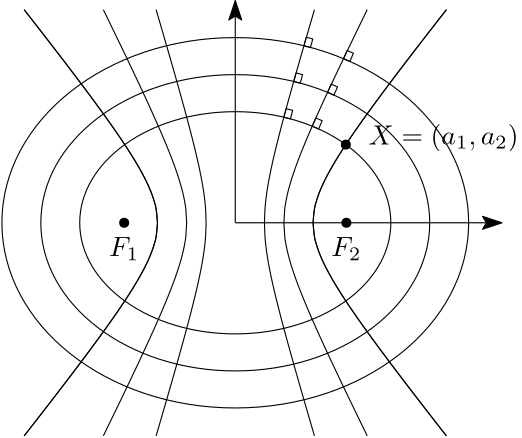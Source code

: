 <?xml version="1.0"?>
<!DOCTYPE ipe SYSTEM "ipe.dtd">
<ipe version="70218" creator="Ipe 7.2.27">
<info created="D:20220814115213" modified="D:20230717030141"/>
<ipestyle name="basic">
<symbol name="arrow/arc(spx)">
<path stroke="sym-stroke" fill="sym-stroke" pen="sym-pen">
0 0 m
-1 0.333 l
-1 -0.333 l
h
</path>
</symbol>
<symbol name="arrow/farc(spx)">
<path stroke="sym-stroke" fill="white" pen="sym-pen">
0 0 m
-1 0.333 l
-1 -0.333 l
h
</path>
</symbol>
<symbol name="arrow/ptarc(spx)">
<path stroke="sym-stroke" fill="sym-stroke" pen="sym-pen">
0 0 m
-1 0.333 l
-0.8 0 l
-1 -0.333 l
h
</path>
</symbol>
<symbol name="arrow/fptarc(spx)">
<path stroke="sym-stroke" fill="white" pen="sym-pen">
0 0 m
-1 0.333 l
-0.8 0 l
-1 -0.333 l
h
</path>
</symbol>
<symbol name="mark/circle(sx)" transformations="translations">
<path fill="sym-stroke">
0.6 0 0 0.6 0 0 e
0.4 0 0 0.4 0 0 e
</path>
</symbol>
<symbol name="mark/disk(sx)" transformations="translations">
<path fill="sym-stroke">
0.6 0 0 0.6 0 0 e
</path>
</symbol>
<symbol name="mark/fdisk(sfx)" transformations="translations">
<group>
<path fill="sym-fill">
0.5 0 0 0.5 0 0 e
</path>
<path fill="sym-stroke" fillrule="eofill">
0.6 0 0 0.6 0 0 e
0.4 0 0 0.4 0 0 e
</path>
</group>
</symbol>
<symbol name="mark/box(sx)" transformations="translations">
<path fill="sym-stroke" fillrule="eofill">
-0.6 -0.6 m
0.6 -0.6 l
0.6 0.6 l
-0.6 0.6 l
h
-0.4 -0.4 m
0.4 -0.4 l
0.4 0.4 l
-0.4 0.4 l
h
</path>
</symbol>
<symbol name="mark/square(sx)" transformations="translations">
<path fill="sym-stroke">
-0.6 -0.6 m
0.6 -0.6 l
0.6 0.6 l
-0.6 0.6 l
h
</path>
</symbol>
<symbol name="mark/fsquare(sfx)" transformations="translations">
<group>
<path fill="sym-fill">
-0.5 -0.5 m
0.5 -0.5 l
0.5 0.5 l
-0.5 0.5 l
h
</path>
<path fill="sym-stroke" fillrule="eofill">
-0.6 -0.6 m
0.6 -0.6 l
0.6 0.6 l
-0.6 0.6 l
h
-0.4 -0.4 m
0.4 -0.4 l
0.4 0.4 l
-0.4 0.4 l
h
</path>
</group>
</symbol>
<symbol name="mark/cross(sx)" transformations="translations">
<group>
<path fill="sym-stroke">
-0.43 -0.57 m
0.57 0.43 l
0.43 0.57 l
-0.57 -0.43 l
h
</path>
<path fill="sym-stroke">
-0.43 0.57 m
0.57 -0.43 l
0.43 -0.57 l
-0.57 0.43 l
h
</path>
</group>
</symbol>
<symbol name="arrow/fnormal(spx)">
<path stroke="sym-stroke" fill="white" pen="sym-pen">
0 0 m
-1 0.333 l
-1 -0.333 l
h
</path>
</symbol>
<symbol name="arrow/pointed(spx)">
<path stroke="sym-stroke" fill="sym-stroke" pen="sym-pen">
0 0 m
-1 0.333 l
-0.8 0 l
-1 -0.333 l
h
</path>
</symbol>
<symbol name="arrow/fpointed(spx)">
<path stroke="sym-stroke" fill="white" pen="sym-pen">
0 0 m
-1 0.333 l
-0.8 0 l
-1 -0.333 l
h
</path>
</symbol>
<symbol name="arrow/linear(spx)">
<path stroke="sym-stroke" pen="sym-pen">
-1 0.333 m
0 0 l
-1 -0.333 l
</path>
</symbol>
<symbol name="arrow/fdouble(spx)">
<path stroke="sym-stroke" fill="white" pen="sym-pen">
0 0 m
-1 0.333 l
-1 -0.333 l
h
-1 0 m
-2 0.333 l
-2 -0.333 l
h
</path>
</symbol>
<symbol name="arrow/double(spx)">
<path stroke="sym-stroke" fill="sym-stroke" pen="sym-pen">
0 0 m
-1 0.333 l
-1 -0.333 l
h
-1 0 m
-2 0.333 l
-2 -0.333 l
h
</path>
</symbol>
<symbol name="arrow/mid-normal(spx)">
<path stroke="sym-stroke" fill="sym-stroke" pen="sym-pen">
0.5 0 m
-0.5 0.333 l
-0.5 -0.333 l
h
</path>
</symbol>
<symbol name="arrow/mid-fnormal(spx)">
<path stroke="sym-stroke" fill="white" pen="sym-pen">
0.5 0 m
-0.5 0.333 l
-0.5 -0.333 l
h
</path>
</symbol>
<symbol name="arrow/mid-pointed(spx)">
<path stroke="sym-stroke" fill="sym-stroke" pen="sym-pen">
0.5 0 m
-0.5 0.333 l
-0.3 0 l
-0.5 -0.333 l
h
</path>
</symbol>
<symbol name="arrow/mid-fpointed(spx)">
<path stroke="sym-stroke" fill="white" pen="sym-pen">
0.5 0 m
-0.5 0.333 l
-0.3 0 l
-0.5 -0.333 l
h
</path>
</symbol>
<symbol name="arrow/mid-double(spx)">
<path stroke="sym-stroke" fill="sym-stroke" pen="sym-pen">
1 0 m
0 0.333 l
0 -0.333 l
h
0 0 m
-1 0.333 l
-1 -0.333 l
h
</path>
</symbol>
<symbol name="arrow/mid-fdouble(spx)">
<path stroke="sym-stroke" fill="white" pen="sym-pen">
1 0 m
0 0.333 l
0 -0.333 l
h
0 0 m
-1 0.333 l
-1 -0.333 l
h
</path>
</symbol>
<anglesize name="22.5 deg" value="22.5"/>
<anglesize name="30 deg" value="30"/>
<anglesize name="45 deg" value="45"/>
<anglesize name="60 deg" value="60"/>
<anglesize name="90 deg" value="90"/>
<arrowsize name="large" value="10"/>
<arrowsize name="small" value="5"/>
<arrowsize name="tiny" value="3"/>
<color name="blue" value="0 0 1"/>
<color name="brown" value="0.647 0.165 0.165"/>
<color name="darkblue" value="0 0 0.545"/>
<color name="darkcyan" value="0 0.545 0.545"/>
<color name="darkgray" value="0.663"/>
<color name="darkgreen" value="0 0.392 0"/>
<color name="darkmagenta" value="0.545 0 0.545"/>
<color name="darkorange" value="1 0.549 0"/>
<color name="darkred" value="0.545 0 0"/>
<color name="gold" value="1 0.843 0"/>
<color name="gray" value="0.745"/>
<color name="green" value="0 1 0"/>
<color name="lightblue" value="0.678 0.847 0.902"/>
<color name="lightcyan" value="0.878 1 1"/>
<color name="lightgray" value="0.827"/>
<color name="lightgreen" value="0.565 0.933 0.565"/>
<color name="lightyellow" value="1 1 0.878"/>
<color name="navy" value="0 0 0.502"/>
<color name="orange" value="1 0.647 0"/>
<color name="pink" value="1 0.753 0.796"/>
<color name="purple" value="0.627 0.125 0.941"/>
<color name="red" value="1 0 0"/>
<color name="seagreen" value="0.18 0.545 0.341"/>
<color name="turquoise" value="0.251 0.878 0.816"/>
<color name="violet" value="0.933 0.51 0.933"/>
<color name="yellow" value="1 1 0"/>
<dashstyle name="dash dot dotted" value="[4 2 1 2 1 2] 0"/>
<dashstyle name="dash dotted" value="[4 2 1 2] 0"/>
<dashstyle name="dashed" value="[4] 0"/>
<dashstyle name="dotted" value="[1 3] 0"/>
<gridsize name="10 pts (~3.5 mm)" value="10"/>
<gridsize name="14 pts (~5 mm)" value="14"/>
<gridsize name="16 pts (~6 mm)" value="16"/>
<gridsize name="20 pts (~7 mm)" value="20"/>
<gridsize name="28 pts (~10 mm)" value="28"/>
<gridsize name="32 pts (~12 mm)" value="32"/>
<gridsize name="4 pts" value="4"/>
<gridsize name="56 pts (~20 mm)" value="56"/>
<gridsize name="8 pts (~3 mm)" value="8"/>
<opacity name="10%" value="0.1"/>
<opacity name="30%" value="0.3"/>
<opacity name="50%" value="0.5"/>
<opacity name="75%" value="0.75"/>
<pen name="fat" value="1.2"/>
<pen name="heavier" value="0.8"/>
<pen name="ultrafat" value="2"/>
<symbolsize name="large" value="5"/>
<symbolsize name="small" value="2"/>
<symbolsize name="tiny" value="1.1"/>
<textsize name="Huge" value="\Huge"/>
<textsize name="LARGE" value="\LARGE"/>
<textsize name="Large" value="\Large"/>
<textsize name="footnote" value="\footnotesize"/>
<textsize name="huge" value="\huge"/>
<textsize name="large" value="\large"/>
<textsize name="small" value="\small"/>
<textsize name="tiny" value="\tiny"/>
<textstyle name="center" begin="\begin{center}" end="\end{center}"/>
<textstyle name="item" begin="\begin{itemize}\item{}" end="\end{itemize}"/>
<textstyle name="itemize" begin="\begin{itemize}" end="\end{itemize}"/>
<tiling name="falling" angle="-60" step="4" width="1"/>
<tiling name="rising" angle="30" step="4" width="1"/>
</ipestyle>
<ipestyle name="specific">
<symbol name="arrow/arc(spx)">
<path stroke="sym-stroke" fill="sym-stroke" pen="sym-pen">
0 0 m
-1 0.333 l
-1 -0.333 l
h
</path>
</symbol>
<symbol name="arrow/farc(spx)">
<path stroke="sym-stroke" fill="white" pen="sym-pen">
0 0 m
-1 0.333 l
-1 -0.333 l
h
</path>
</symbol>
<symbol name="arrow/ptarc(spx)">
<path stroke="sym-stroke" fill="sym-stroke" pen="sym-pen">
0 0 m
-1 0.333 l
-0.8 0 l
-1 -0.333 l
h
</path>
</symbol>
<symbol name="arrow/fptarc(spx)">
<path stroke="sym-stroke" fill="white" pen="sym-pen">
0 0 m
-1 0.333 l
-0.8 0 l
-1 -0.333 l
h
</path>
</symbol>
<symbol name="mark/circle(sx)" transformations="translations">
<path fill="sym-stroke">
0.6 0 0 0.6 0 0 e
0.4 0 0 0.4 0 0 e
</path>
</symbol>
<symbol name="mark/disk(sx)" transformations="translations">
<path fill="sym-stroke">
0.6 0 0 0.6 0 0 e
</path>
</symbol>
<symbol name="mark/fdisk(sfx)" transformations="translations">
<group>
<path fill="sym-fill">
0.5 0 0 0.5 0 0 e
</path>
<path fill="sym-stroke" fillrule="eofill">
0.6 0 0 0.6 0 0 e
0.4 0 0 0.4 0 0 e
</path>
</group>
</symbol>
<symbol name="mark/box(sx)" transformations="translations">
<path fill="sym-stroke" fillrule="eofill">
-0.6 -0.6 m
0.6 -0.6 l
0.6 0.6 l
-0.6 0.6 l
h
-0.4 -0.4 m
0.4 -0.4 l
0.4 0.4 l
-0.4 0.4 l
h
</path>
</symbol>
<symbol name="mark/square(sx)" transformations="translations">
<path fill="sym-stroke">
-0.6 -0.6 m
0.6 -0.6 l
0.6 0.6 l
-0.6 0.6 l
h
</path>
</symbol>
<symbol name="mark/fsquare(sfx)" transformations="translations">
<group>
<path fill="sym-fill">
-0.5 -0.5 m
0.5 -0.5 l
0.5 0.5 l
-0.5 0.5 l
h
</path>
<path fill="sym-stroke" fillrule="eofill">
-0.6 -0.6 m
0.6 -0.6 l
0.6 0.6 l
-0.6 0.6 l
h
-0.4 -0.4 m
0.4 -0.4 l
0.4 0.4 l
-0.4 0.4 l
h
</path>
</group>
</symbol>
<symbol name="mark/cross(sx)" transformations="translations">
<group>
<path fill="sym-stroke">
-0.43 -0.57 m
0.57 0.43 l
0.43 0.57 l
-0.57 -0.43 l
h
</path>
<path fill="sym-stroke">
-0.43 0.57 m
0.57 -0.43 l
0.43 -0.57 l
-0.57 0.43 l
h
</path>
</group>
</symbol>
<symbol name="arrow/fnormal(spx)">
<path stroke="sym-stroke" fill="white" pen="sym-pen">
0 0 m
-1 0.333 l
-1 -0.333 l
h
</path>
</symbol>
<symbol name="arrow/pointed(spx)">
<path stroke="sym-stroke" fill="sym-stroke" pen="sym-pen">
0 0 m
-1 0.333 l
-0.8 0 l
-1 -0.333 l
h
</path>
</symbol>
<symbol name="arrow/fpointed(spx)">
<path stroke="sym-stroke" fill="white" pen="sym-pen">
0 0 m
-1 0.333 l
-0.8 0 l
-1 -0.333 l
h
</path>
</symbol>
<symbol name="arrow/linear(spx)">
<path stroke="sym-stroke" pen="sym-pen">
-1 0.333 m
0 0 l
-1 -0.333 l
</path>
</symbol>
<symbol name="arrow/fdouble(spx)">
<path stroke="sym-stroke" fill="white" pen="sym-pen">
0 0 m
-1 0.333 l
-1 -0.333 l
h
-1 0 m
-2 0.333 l
-2 -0.333 l
h
</path>
</symbol>
<symbol name="arrow/double(spx)">
<path stroke="sym-stroke" fill="sym-stroke" pen="sym-pen">
0 0 m
-1 0.333 l
-1 -0.333 l
h
-1 0 m
-2 0.333 l
-2 -0.333 l
h
</path>
</symbol>
<symbol name="arrow/mid-normal(spx)">
<path stroke="sym-stroke" fill="sym-stroke" pen="sym-pen">
0.5 0 m
-0.5 0.333 l
-0.5 -0.333 l
h
</path>
</symbol>
<symbol name="arrow/mid-fnormal(spx)">
<path stroke="sym-stroke" fill="white" pen="sym-pen">
0.5 0 m
-0.5 0.333 l
-0.5 -0.333 l
h
</path>
</symbol>
<symbol name="arrow/mid-pointed(spx)">
<path stroke="sym-stroke" fill="sym-stroke" pen="sym-pen">
0.5 0 m
-0.5 0.333 l
-0.3 0 l
-0.5 -0.333 l
h
</path>
</symbol>
<symbol name="arrow/mid-fpointed(spx)">
<path stroke="sym-stroke" fill="white" pen="sym-pen">
0.5 0 m
-0.5 0.333 l
-0.3 0 l
-0.5 -0.333 l
h
</path>
</symbol>
<symbol name="arrow/mid-double(spx)">
<path stroke="sym-stroke" fill="sym-stroke" pen="sym-pen">
1 0 m
0 0.333 l
0 -0.333 l
h
0 0 m
-1 0.333 l
-1 -0.333 l
h
</path>
</symbol>
<symbol name="arrow/mid-fdouble(spx)">
<path stroke="sym-stroke" fill="white" pen="sym-pen">
1 0 m
0 0.333 l
0 -0.333 l
h
0 0 m
-1 0.333 l
-1 -0.333 l
h
</path>
</symbol>
<anglesize name="22.5 deg" value="22.5"/>
<anglesize name="30 deg" value="30"/>
<anglesize name="45 deg" value="45"/>
<anglesize name="60 deg" value="60"/>
<anglesize name="90 deg" value="90"/>
<arrowsize name="large" value="10"/>
<arrowsize name="small" value="5"/>
<arrowsize name="tiny" value="3"/>
<color name="blue" value="0 0 1"/>
<color name="brown" value="0.647 0.165 0.165"/>
<color name="darkblue" value="0 0 0.545"/>
<color name="darkcyan" value="0 0.545 0.545"/>
<color name="darkgray" value="0.663"/>
<color name="darkgreen" value="0 0.392 0"/>
<color name="darkmagenta" value="0.545 0 0.545"/>
<color name="darkorange" value="1 0.549 0"/>
<color name="darkred" value="0.545 0 0"/>
<color name="gold" value="1 0.843 0"/>
<color name="gray" value="0.745"/>
<color name="green" value="0 1 0"/>
<color name="lightblue" value="0.678 0.847 0.902"/>
<color name="lightcyan" value="0.878 1 1"/>
<color name="lightgray" value="0.827"/>
<color name="lightgreen" value="0.565 0.933 0.565"/>
<color name="lightyellow" value="1 1 0.878"/>
<color name="navy" value="0 0 0.502"/>
<color name="orange" value="1 0.647 0"/>
<color name="pink" value="1 0.753 0.796"/>
<color name="purple" value="0.627 0.125 0.941"/>
<color name="red" value="1 0 0"/>
<color name="seagreen" value="0.18 0.545 0.341"/>
<color name="turquoise" value="0.251 0.878 0.816"/>
<color name="violet" value="0.933 0.51 0.933"/>
<color name="yellow" value="1 1 0"/>
<dashstyle name="dash dot dotted" value="[4 2 1 2 1 2] 0"/>
<dashstyle name="dash dotted" value="[4 2 1 2] 0"/>
<dashstyle name="dashed hfq" value="[2] 0"/>
<dashstyle name="dashed" value="[4] 0"/>
<dashstyle name="dotted" value="[1 3] 0"/>
<gridsize name="1 pts" value="1"/>
<gridsize name="10 pts (~3.5 mm)" value="10"/>
<gridsize name="14 pts (~5 mm)" value="14"/>
<gridsize name="16 pts (~6 mm)" value="16"/>
<gridsize name="2 pts" value="2"/>
<gridsize name="20 pts (~7 mm)" value="20"/>
<gridsize name="28 pts (~10 mm)" value="28"/>
<gridsize name="32 pts (~12 mm)" value="32"/>
<gridsize name="4 pts" value="4"/>
<gridsize name="56 pts (~20 mm)" value="56"/>
<gridsize name="8 pts (~3 mm)" value="8"/>
<opacity name="10%" value="0.1"/>
<opacity name="30%" value="0.3"/>
<opacity name="50%" value="0.5"/>
<opacity name="75%" value="0.75"/>
<pen name="fat" value="1.2"/>
<pen name="heavier" value="0.8"/>
<pen name="ultrafat" value="2"/>
<symbolsize name="large" value="5"/>
<symbolsize name="small" value="2"/>
<symbolsize name="tiny" value="1.1"/>
<textsize name="Huge" value="\Huge"/>
<textsize name="LARGE" value="\LARGE"/>
<textsize name="Large" value="\Large"/>
<textsize name="footnote" value="\footnotesize"/>
<textsize name="huge" value="\huge"/>
<textsize name="large" value="\large"/>
<textsize name="small" value="\small"/>
<textsize name="tiny" value="\tiny"/>
<textstyle name="center" begin="\begin{center}" end="\end{center}"/>
<textstyle name="item" begin="\begin{itemize}\item{}" end="\end{itemize}"/>
<textstyle name="itemize" begin="\begin{itemize}" end="\end{itemize}"/>
<preamble>
\usepackage{amsfonts, amsmath, amsthm, amssymb, mathtools}\DeclareMathSymbol{\shortminus}{\mathbin}{AMSa}{&quot;39}

</preamble>
<tiling name="falling" angle="-60" step="4" width="1"/>
<tiling name="rising" angle="30" step="4" width="1"/>
<tiling name="rising-2" angle="45" step="4" width="0.1"/>
<tiling name="falling-2" angle="-45" step="4" width="0.1"/>
<tiling name="vertical" angle="90" step="4" width="0.3"/>
<tiling name="horizontal" angle="0" step="4" width="0.3"/>
<tiling name="falling-3" angle="-45" step="2" width="0.5"/>
<tiling name="rising-3" angle="45" step="2" width="0.5"/>
<tiling name="rising-4" angle="45" step="4" width="0.2"/>
<tiling name="falling-4" angle="-45" step="4" width="0.2"/>
</ipestyle>
<page>
<layer name="alpha"/>
<view layers="alpha" active="alpha"/>
<use layer="alpha" name="mark/disk(sx)" pos="152 592" size="normal" stroke="black"/>
<use name="mark/disk(sx)" pos="232 592" size="normal" stroke="black"/>
<path matrix="0.875 0 0 0.625 24 222" stroke="black">
64 0 0 64 192 592 e
</path>
<text matrix="1 0 0 1 -5.438 -4" transformations="translations" pos="152 584" stroke="black" type="label" width="10.876" height="6.812" depth="1.49" valign="baseline" style="math">F_1</text>
<text matrix="1 0 0 1 -5.438 0" transformations="translations" pos="232 580" stroke="black" type="label" width="10.876" height="6.812" depth="1.49" valign="baseline" style="math">F_2</text>
<path matrix="1 0 0 1 12 -0.774395" stroke="black">
208 592.774 m
208.162 594.987
208.323 596.624
208.485 597.687 c
208.646 598.75
208.808 599.238
208.97 599.774 c
209.131 600.309
209.293 600.892
209.455 601.41 c
209.616 601.927
209.778 602.38
209.939 602.818 c
210.101 603.255
210.263 603.678
210.424 604.083 c
210.586 604.488
210.747 604.874
210.909 605.249 c
211.071 605.624
211.232 605.988
211.394 606.342 c
211.556 606.696
211.717 607.041
211.879 607.378 c
212.04 607.715
212.202 608.044
212.364 608.368 c
212.525 608.691
212.687 609.009
212.848 609.321 c
213.01 609.633
213.172 609.94
213.333 610.242 c
213.495 610.544
213.657 610.843
213.818 611.137 c
213.98 611.431
214.141 611.722
214.303 612.009 c
214.465 612.296
214.626 612.58
214.788 612.861 c
214.949 613.142
215.111 613.42
215.273 613.695 c
215.434 613.971
215.596 614.244
215.758 614.514 c
215.919 614.785
216.081 615.053
216.242 615.32 c
216.404 615.586
216.566 615.85
216.727 616.113 c
216.889 616.375
217.051 616.636
217.212 616.894 c
217.374 617.153
217.535 617.41
217.697 617.666 c
217.859 617.922
218.02 618.176
218.182 618.429 c
218.343 618.681
218.505 618.933
218.667 619.183 c
218.828 619.433
218.99 619.682
219.152 619.929 c
219.313 620.177
219.475 620.424
219.636 620.669 c
219.798 620.914
219.96 621.159
220.121 621.402 c
220.283 621.645
220.444 621.887
220.606 622.129 c
220.768 622.37
220.929 622.61
221.091 622.85 c
221.253 623.09
221.414 623.328
221.576 623.566 c
221.737 623.804
221.899 624.041
222.061 624.277 c
222.222 624.514
222.384 624.749
222.545 624.984 c
222.707 625.219
222.869 625.453
223.03 625.687 c
223.192 625.92
223.354 626.153
223.515 626.385 c
223.677 626.617
223.838 626.849
224 627.08 c
224.162 627.311
224.323 627.542
224.485 627.771 c
224.646 628.001
224.808 628.231
224.97 628.459 c
225.131 628.688
225.293 628.917
225.455 629.144 c
225.616 629.372
225.778 629.599
225.939 629.826 c
226.101 630.053
226.263 630.28
226.424 630.506 c
226.586 630.732
226.747 630.957
226.909 631.182 c
227.071 631.407
227.232 631.632
227.394 631.856 c
227.556 632.08
227.717 632.304
227.879 632.528 c
228.04 632.751
228.202 632.975
228.364 633.197 c
228.525 633.42
228.687 633.643
228.848 633.865 c
229.01 634.087
229.172 634.309
229.333 634.53 c
229.495 634.751
229.657 634.972
229.818 635.193 c
229.98 635.414
230.141 635.635
230.303 635.855 c
230.465 636.075
230.626 636.295
230.788 636.514 c
230.949 636.734
231.111 636.953
231.273 637.173 c
231.434 637.392
231.596 637.61
231.758 637.829 c
231.919 638.047
232.081 638.266
232.242 638.484 c
232.404 638.702
232.566 638.92
232.727 639.137 c
232.889 639.355
233.051 639.572
233.212 639.789 c
233.374 640.006
233.535 640.223
233.697 640.44 c
233.859 640.656
234.02 640.873
234.182 641.089 c
234.343 641.305
234.505 641.521
234.667 641.737 c
234.828 641.953
234.99 642.169
235.152 642.384 c
235.313 642.599
235.475 642.815
235.636 643.03 c
235.798 643.245
235.96 643.46
236.121 643.674 c
236.283 643.889
236.444 644.103
236.606 644.318 c
236.768 644.532
236.929 644.746
237.091 644.96 c
237.253 645.174
237.414 645.388
237.576 645.602 c
237.737 645.815
237.899 646.029
238.061 646.242 c
238.222 646.456
238.384 646.669
238.545 646.882 c
238.707 647.095
238.869 647.308
239.03 647.521 c
239.192 647.733
239.354 647.946
239.515 648.158 c
239.677 648.371
239.838 648.583
240 648.795 c
240.162 649.008
240.323 649.22
240.485 649.432 c
240.646 649.643
240.808 649.855
240.97 650.067 c
241.131 650.279
241.293 650.49
241.455 650.702 c
241.616 650.913
241.778 651.124
241.939 651.336 c
242.101 651.547
242.263 651.758
242.424 651.969 c
242.586 652.18
242.747 652.391
242.909 652.601 c
243.071 652.812
243.232 653.023
243.394 653.233 c
243.556 653.444
243.717 653.654
243.879 653.865 c
244.04 654.075
244.202 654.285
244.364 654.495 c
244.525 654.705
244.687 654.915
244.848 655.125 c
245.01 655.335
245.172 655.545
245.333 655.755 c
245.495 655.964
245.657 656.174
245.818 656.384 c
245.98 656.593
246.141 656.803
246.303 657.012 c
246.465 657.221
246.626 657.431
246.788 657.64 c
246.949 657.849
247.111 658.058
247.273 658.267 c
247.434 658.476
247.596 658.685
247.758 658.894 c
247.919 659.103
248.081 659.311
248.242 659.52 c
248.404 659.729
248.566 659.937
248.727 660.146 c
248.889 660.355
249.051 660.563
249.212 660.771 c
249.374 660.98
249.535 661.188
249.697 661.396 c
249.859 661.605
250.02 661.813
250.182 662.021 c
250.343 662.229
250.505 662.437
250.667 662.645 c
250.828 662.853
250.99 663.061
251.152 663.268 c
251.313 663.476
251.475 663.684
251.636 663.892 c
251.798 664.099
251.96 664.307
252.121 664.515 c
252.283 664.722
252.444 664.93
252.606 665.137 c
252.768 665.344
252.929 665.552
253.091 665.759 c
253.253 665.966
253.414 666.174
253.576 666.381 c
253.737 666.588
253.899 666.795
254.061 667.002 c
254.222 667.209
254.384 667.416
254.545 667.623 c
254.707 667.83
254.869 668.037
255.03 668.244 c
255.192 668.451
255.354 668.657
255.515 668.864 c
255.677 669.071
255.838 669.278
256 669.484 c
208 592.774 m
208.162 590.562
208.323 588.925
208.485 587.862 c
208.646 586.799
208.808 586.31
208.97 585.775 c
209.131 585.24
209.293 584.657
209.455 584.139 c
209.616 583.621
209.778 583.169
209.939 582.731 c
210.101 582.294
210.263 581.871
210.424 581.466 c
210.586 581.061
210.747 580.675
210.909 580.3 c
211.071 579.925
211.232 579.561
211.394 579.207 c
211.556 578.853
211.717 578.508
211.879 578.171 c
212.04 577.834
212.202 577.504
212.364 577.181 c
212.525 576.857
212.687 576.54
212.848 576.228 c
213.01 575.916
213.172 575.609
213.333 575.307 c
213.495 575.004
213.657 574.706
213.818 574.412 c
213.98 574.118
214.141 573.827
214.303 573.54 c
214.465 573.253
214.626 572.969
214.788 572.688 c
214.949 572.407
215.111 572.129
215.273 571.854 c
215.434 571.578
215.596 571.305
215.758 571.034 c
215.919 570.764
216.081 570.495
216.242 570.229 c
216.404 569.963
216.566 569.699
216.727 569.436 c
216.889 569.174
217.051 568.913
217.212 568.654 c
217.374 568.395
217.535 568.138
217.697 567.883 c
217.859 567.627
218.02 567.373
218.182 567.12 c
218.343 566.867
218.505 566.616
218.667 566.366 c
218.828 566.116
218.99 565.867
219.152 565.619 c
219.313 565.372
219.475 565.125
219.636 564.88 c
219.798 564.635
219.96 564.39
220.121 564.147 c
220.283 563.904
220.444 563.661
220.606 563.42 c
220.768 563.179
220.929 562.938
221.091 562.699 c
221.253 562.459
221.414 562.221
221.576 561.983 c
221.737 561.745
221.899 561.508
222.061 561.271 c
222.222 561.035
222.384 560.799
222.545 560.565 c
222.707 560.33
222.869 560.096
223.03 559.862 c
223.192 559.629
223.354 559.396
223.515 559.164 c
223.677 558.931
223.838 558.7
224 558.469 c
224.162 558.238
224.323 558.007
224.485 557.777 c
224.646 557.547
224.808 557.318
224.97 557.089 c
225.131 556.861
225.293 556.632
225.455 556.404 c
225.616 556.177
225.778 555.949
225.939 555.722 c
226.101 555.496
226.263 555.269
226.424 555.043 c
226.586 554.817
226.747 554.592
226.909 554.367 c
227.071 554.142
227.232 553.917
227.394 553.693 c
227.556 553.468
227.717 553.244
227.879 553.021 c
228.04 552.797
228.202 552.574
228.364 552.351 c
228.525 552.129
228.687 551.906
228.848 551.684 c
229.01 551.462
229.172 551.24
229.333 551.019 c
229.495 550.797
229.657 550.576
229.818 550.355 c
229.98 550.135
230.141 549.914
230.303 549.694 c
230.465 549.474
230.626 549.254
230.788 549.034 c
230.949 548.815
231.111 548.595
231.273 548.376 c
231.434 548.157
231.596 547.938
231.758 547.72 c
231.919 547.501
232.081 547.283
232.242 547.065 c
232.404 546.847
232.566 546.629
232.727 546.412 c
232.889 546.194
233.051 545.977
233.212 545.76 c
233.374 545.543
233.535 545.326
233.697 545.109 c
233.859 544.892
234.02 544.676
234.182 544.46 c
234.343 544.243
234.505 544.027
234.667 543.812 c
234.828 543.596
234.99 543.38
235.152 543.165 c
235.313 542.949
235.475 542.734
235.636 542.519 c
235.798 542.304
235.96 542.089
236.121 541.875 c
236.283 541.66
236.444 541.445
236.606 541.231 c
236.768 541.017
236.929 540.803
237.091 540.589 c
237.253 540.375
237.414 540.161
237.576 539.947 c
237.737 539.733
237.899 539.52
238.061 539.307 c
238.222 539.093
238.384 538.88
238.545 538.667 c
238.707 538.454
238.869 538.241
239.03 538.028 c
239.192 537.816
239.354 537.603
239.515 537.39 c
239.677 537.178
239.838 536.966
240 536.753 c
240.162 536.541
240.323 536.329
240.485 536.117 c
240.646 535.905
240.808 535.693
240.97 535.482 c
241.131 535.27
241.293 535.059
241.455 534.847 c
241.616 534.636
241.778 534.424
241.939 534.213 c
242.101 534.002
242.263 533.791
242.424 533.58 c
242.586 533.369
242.747 533.158
242.909 532.947 c
243.071 532.737
243.232 532.526
243.394 532.315 c
243.556 532.105
243.717 531.895
243.879 531.684 c
244.04 531.474
244.202 531.264
244.364 531.054 c
244.525 530.843
244.687 530.633
244.848 530.424 c
245.01 530.214
245.172 530.004
245.333 529.794 c
245.495 529.584
245.657 529.375
245.818 529.165 c
245.98 528.956
246.141 528.746
246.303 528.537 c
246.465 528.327
246.626 528.118
246.788 527.909 c
246.949 527.7
247.111 527.491
247.273 527.282 c
247.434 527.073
247.596 526.864
247.758 526.655 c
247.919 526.446
248.081 526.237
248.242 526.029 c
248.404 525.82
248.566 525.611
248.727 525.403 c
248.889 525.194
249.051 524.986
249.212 524.777 c
249.374 524.569
249.535 524.361
249.697 524.153 c
249.859 523.944
250.02 523.736
250.182 523.528 c
250.343 523.32
250.505 523.112
250.667 522.904 c
250.828 522.696
250.99 522.488
251.152 522.28 c
251.313 522.073
251.475 521.865
251.636 521.657 c
251.798 521.449
251.96 521.242
252.121 521.034 c
252.283 520.827
252.444 520.619
252.606 520.412 c
252.768 520.204
252.929 519.997
253.091 519.79 c
253.253 519.582
253.414 519.375
253.576 519.168 c
253.737 518.961
253.899 518.754
254.061 518.547 c
254.222 518.34
254.384 518.133
254.545 517.926 c
254.707 517.719
254.869 517.512
255.03 517.305 c
255.192 517.098
255.354 516.891
255.515 516.685 c
255.677 516.478
255.838 516.271
256 516.065 c
</path>
<path matrix="1 0 0 1 -12 -0.774397" stroke="black">
128 516.065 m
128.162 516.271
128.323 516.478
128.485 516.685 c
128.646 516.891
128.808 517.098
128.97 517.305 c
129.131 517.512
129.293 517.719
129.455 517.926 c
129.616 518.133
129.778 518.34
129.939 518.547 c
130.101 518.754
130.263 518.961
130.424 519.168 c
130.586 519.375
130.747 519.582
130.909 519.79 c
131.071 519.997
131.232 520.204
131.394 520.412 c
131.556 520.619
131.717 520.827
131.879 521.034 c
132.04 521.242
132.202 521.449
132.364 521.657 c
132.525 521.865
132.687 522.073
132.848 522.28 c
133.01 522.488
133.172 522.696
133.333 522.904 c
133.495 523.112
133.657 523.32
133.818 523.528 c
133.98 523.736
134.141 523.944
134.303 524.153 c
134.465 524.361
134.626 524.569
134.788 524.777 c
134.949 524.986
135.111 525.194
135.273 525.403 c
135.434 525.611
135.596 525.82
135.758 526.029 c
135.919 526.237
136.081 526.446
136.242 526.655 c
136.404 526.864
136.566 527.073
136.727 527.282 c
136.889 527.491
137.051 527.7
137.212 527.909 c
137.374 528.118
137.535 528.327
137.697 528.537 c
137.859 528.746
138.02 528.956
138.182 529.165 c
138.343 529.375
138.505 529.584
138.667 529.794 c
138.828 530.004
138.99 530.214
139.152 530.424 c
139.313 530.633
139.475 530.843
139.636 531.054 c
139.798 531.264
139.96 531.474
140.121 531.684 c
140.283 531.895
140.444 532.105
140.606 532.315 c
140.768 532.526
140.929 532.737
141.091 532.947 c
141.253 533.158
141.414 533.369
141.576 533.58 c
141.737 533.791
141.899 534.002
142.061 534.213 c
142.222 534.424
142.384 534.636
142.545 534.847 c
142.707 535.059
142.869 535.27
143.03 535.482 c
143.192 535.693
143.354 535.905
143.515 536.117 c
143.677 536.329
143.838 536.541
144 536.753 c
144.162 536.966
144.323 537.178
144.485 537.39 c
144.646 537.603
144.808 537.816
144.97 538.028 c
145.131 538.241
145.293 538.454
145.455 538.667 c
145.616 538.88
145.778 539.093
145.939 539.307 c
146.101 539.52
146.263 539.733
146.424 539.947 c
146.586 540.161
146.747 540.375
146.909 540.589 c
147.071 540.803
147.232 541.017
147.394 541.231 c
147.556 541.445
147.717 541.66
147.879 541.875 c
148.04 542.089
148.202 542.304
148.364 542.519 c
148.525 542.734
148.687 542.949
148.848 543.165 c
149.01 543.38
149.172 543.596
149.333 543.812 c
149.495 544.027
149.657 544.243
149.818 544.46 c
149.98 544.676
150.141 544.892
150.303 545.109 c
150.465 545.326
150.626 545.543
150.788 545.76 c
150.949 545.977
151.111 546.194
151.273 546.412 c
151.434 546.629
151.596 546.847
151.758 547.065 c
151.919 547.283
152.081 547.501
152.242 547.72 c
152.404 547.938
152.566 548.157
152.727 548.376 c
152.889 548.595
153.051 548.815
153.212 549.034 c
153.374 549.254
153.535 549.474
153.697 549.694 c
153.859 549.914
154.02 550.135
154.182 550.355 c
154.343 550.576
154.505 550.797
154.667 551.019 c
154.828 551.24
154.99 551.462
155.152 551.684 c
155.313 551.906
155.475 552.129
155.636 552.351 c
155.798 552.574
155.96 552.797
156.121 553.021 c
156.283 553.244
156.444 553.468
156.606 553.693 c
156.768 553.917
156.929 554.142
157.091 554.367 c
157.253 554.592
157.414 554.817
157.576 555.043 c
157.737 555.269
157.899 555.496
158.061 555.722 c
158.222 555.949
158.384 556.177
158.545 556.404 c
158.707 556.632
158.869 556.861
159.03 557.089 c
159.192 557.318
159.354 557.547
159.515 557.777 c
159.677 558.007
159.838 558.238
160 558.469 c
160.162 558.7
160.323 558.931
160.485 559.164 c
160.646 559.396
160.808 559.629
160.97 559.862 c
161.131 560.096
161.293 560.33
161.455 560.565 c
161.616 560.799
161.778 561.035
161.939 561.271 c
162.101 561.508
162.263 561.745
162.424 561.983 c
162.586 562.221
162.747 562.459
162.909 562.699 c
163.071 562.938
163.232 563.179
163.394 563.42 c
163.556 563.661
163.717 563.904
163.879 564.147 c
164.04 564.39
164.202 564.635
164.364 564.88 c
164.525 565.125
164.687 565.372
164.848 565.619 c
165.01 565.867
165.172 566.116
165.333 566.366 c
165.495 566.616
165.657 566.867
165.818 567.12 c
165.98 567.373
166.141 567.627
166.303 567.883 c
166.465 568.138
166.626 568.395
166.788 568.654 c
166.949 568.913
167.111 569.174
167.273 569.436 c
167.434 569.699
167.596 569.963
167.758 570.229 c
167.919 570.495
168.081 570.764
168.242 571.034 c
168.404 571.305
168.566 571.578
168.727 571.854 c
168.889 572.129
169.051 572.407
169.212 572.688 c
169.374 572.969
169.535 573.253
169.697 573.54 c
169.859 573.827
170.02 574.118
170.182 574.412 c
170.343 574.706
170.505 575.004
170.667 575.307 c
170.828 575.609
170.99 575.916
171.152 576.228 c
171.313 576.54
171.475 576.857
171.636 577.181 c
171.798 577.504
171.96 577.834
172.121 578.171 c
172.283 578.508
172.444 578.853
172.606 579.207 c
172.768 579.561
172.929 579.925
173.091 580.3 c
173.253 580.675
173.414 581.061
173.576 581.466 c
173.737 581.871
173.899 582.294
174.061 582.731 c
174.222 583.169
174.384 583.621
174.545 584.139 c
174.707 584.657
174.869 585.24
175.03 585.775 c
175.192 586.31
175.354 586.799
175.515 587.862 c
175.677 588.925
175.838 590.562
176 592.774 c
128 669.484 m
128.162 669.278
128.323 669.071
128.485 668.864 c
128.646 668.657
128.808 668.451
128.97 668.244 c
129.131 668.037
129.293 667.83
129.455 667.623 c
129.616 667.416
129.778 667.209
129.939 667.002 c
130.101 666.795
130.263 666.588
130.424 666.381 c
130.586 666.174
130.747 665.966
130.909 665.759 c
131.071 665.552
131.232 665.344
131.394 665.137 c
131.556 664.93
131.717 664.722
131.879 664.515 c
132.04 664.307
132.202 664.099
132.364 663.892 c
132.525 663.684
132.687 663.476
132.848 663.268 c
133.01 663.061
133.172 662.853
133.333 662.645 c
133.495 662.437
133.657 662.229
133.818 662.021 c
133.98 661.813
134.141 661.605
134.303 661.396 c
134.465 661.188
134.626 660.98
134.788 660.771 c
134.949 660.563
135.111 660.355
135.273 660.146 c
135.434 659.937
135.596 659.729
135.758 659.52 c
135.919 659.311
136.081 659.103
136.242 658.894 c
136.404 658.685
136.566 658.476
136.727 658.267 c
136.889 658.058
137.051 657.849
137.212 657.64 c
137.374 657.431
137.535 657.221
137.697 657.012 c
137.859 656.803
138.02 656.593
138.182 656.384 c
138.343 656.174
138.505 655.964
138.667 655.755 c
138.828 655.545
138.99 655.335
139.152 655.125 c
139.313 654.915
139.475 654.705
139.636 654.495 c
139.798 654.285
139.96 654.075
140.121 653.865 c
140.283 653.654
140.444 653.444
140.606 653.233 c
140.768 653.023
140.929 652.812
141.091 652.601 c
141.253 652.391
141.414 652.18
141.576 651.969 c
141.737 651.758
141.899 651.547
142.061 651.336 c
142.222 651.124
142.384 650.913
142.545 650.702 c
142.707 650.49
142.869 650.279
143.03 650.067 c
143.192 649.855
143.354 649.643
143.515 649.432 c
143.677 649.22
143.838 649.008
144 648.795 c
144.162 648.583
144.323 648.371
144.485 648.158 c
144.646 647.946
144.808 647.733
144.97 647.521 c
145.131 647.308
145.293 647.095
145.455 646.882 c
145.616 646.669
145.778 646.456
145.939 646.242 c
146.101 646.029
146.263 645.815
146.424 645.602 c
146.586 645.388
146.747 645.174
146.909 644.96 c
147.071 644.746
147.232 644.532
147.394 644.318 c
147.556 644.103
147.717 643.889
147.879 643.674 c
148.04 643.46
148.202 643.245
148.364 643.03 c
148.525 642.815
148.687 642.599
148.848 642.384 c
149.01 642.169
149.172 641.953
149.333 641.737 c
149.495 641.521
149.657 641.305
149.818 641.089 c
149.98 640.873
150.141 640.656
150.303 640.44 c
150.465 640.223
150.626 640.006
150.788 639.789 c
150.949 639.572
151.111 639.355
151.273 639.137 c
151.434 638.92
151.596 638.702
151.758 638.484 c
151.919 638.266
152.081 638.047
152.242 637.829 c
152.404 637.61
152.566 637.392
152.727 637.173 c
152.889 636.953
153.051 636.734
153.212 636.514 c
153.374 636.295
153.535 636.075
153.697 635.855 c
153.859 635.635
154.02 635.414
154.182 635.193 c
154.343 634.972
154.505 634.751
154.667 634.53 c
154.828 634.309
154.99 634.087
155.152 633.865 c
155.313 633.643
155.475 633.42
155.636 633.197 c
155.798 632.975
155.96 632.751
156.121 632.528 c
156.283 632.304
156.444 632.08
156.606 631.856 c
156.768 631.632
156.929 631.407
157.091 631.182 c
157.253 630.957
157.414 630.732
157.576 630.506 c
157.737 630.28
157.899 630.053
158.061 629.826 c
158.222 629.599
158.384 629.372
158.545 629.144 c
158.707 628.917
158.869 628.688
159.03 628.459 c
159.192 628.231
159.354 628.001
159.515 627.771 c
159.677 627.542
159.838 627.311
160 627.08 c
160.162 626.849
160.323 626.617
160.485 626.385 c
160.646 626.153
160.808 625.92
160.97 625.687 c
161.131 625.453
161.293 625.219
161.455 624.984 c
161.616 624.749
161.778 624.514
161.939 624.277 c
162.101 624.041
162.263 623.804
162.424 623.566 c
162.586 623.328
162.747 623.09
162.909 622.85 c
163.071 622.61
163.232 622.37
163.394 622.129 c
163.556 621.887
163.717 621.645
163.879 621.402 c
164.04 621.159
164.202 620.914
164.364 620.669 c
164.525 620.424
164.687 620.177
164.848 619.929 c
165.01 619.682
165.172 619.433
165.333 619.183 c
165.495 618.933
165.657 618.681
165.818 618.429 c
165.98 618.176
166.141 617.922
166.303 617.666 c
166.465 617.41
166.626 617.153
166.788 616.894 c
166.949 616.636
167.111 616.375
167.273 616.113 c
167.434 615.85
167.596 615.586
167.758 615.32 c
167.919 615.053
168.081 614.785
168.242 614.514 c
168.404 614.244
168.566 613.971
168.727 613.695 c
168.889 613.42
169.051 613.142
169.212 612.861 c
169.374 612.58
169.535 612.296
169.697 612.009 c
169.859 611.722
170.02 611.431
170.182 611.137 c
170.343 610.843
170.505 610.544
170.667 610.242 c
170.828 609.94
170.99 609.633
171.152 609.321 c
171.313 609.009
171.475 608.691
171.636 608.368 c
171.798 608.044
171.96 607.715
172.121 607.378 c
172.283 607.041
172.444 606.696
172.606 606.342 c
172.768 605.988
172.929 605.624
173.091 605.249 c
173.253 604.874
173.414 604.488
173.576 604.083 c
173.737 603.678
173.899 603.255
174.061 602.818 c
174.222 602.38
174.384 601.927
174.545 601.41 c
174.707 600.892
174.869 600.309
175.03 599.774 c
175.192 599.238
175.354 598.75
175.515 597.687 c
175.677 596.624
175.838 594.987
176 592.774 c
</path>
<use name="mark/disk(sx)" pos="231.798 620.14" size="normal" stroke="black"/>
<path stroke="black" arrow="pointed/normal">
192 592 m
192 672 l
</path>
<path stroke="black" arrow="pointed/normal">
192 592 m
288 592 l
</path>
<text matrix="1 0 0 1 0 -3.78308" transformations="translations" pos="240 624" stroke="black" type="label" width="53.967" height="7.473" depth="2.49" valign="baseline" style="math">X = (a_1, a_2)</text>
<path matrix="1.3125 0 0 1.04167 -60 -24.6667" stroke="black">
64 0 0 64 192 592 e
</path>
<path matrix="1.09375 0 0 0.833333 -18 98.6667" stroke="black">
64 0 0 64 192 592 e
</path>
<path matrix="1 0 0 1 12 -0.774395" stroke="black">
208 592.774 m
208.162 594.987
208.323 596.624
208.485 597.687 c
208.646 598.75
208.808 599.238
208.97 599.774 c
209.131 600.309
209.293 600.892
209.455 601.41 c
209.616 601.927
209.778 602.38
209.939 602.818 c
210.101 603.255
210.263 603.678
210.424 604.083 c
210.586 604.488
210.747 604.874
210.909 605.249 c
211.071 605.624
211.232 605.988
211.394 606.342 c
211.556 606.696
211.717 607.041
211.879 607.378 c
212.04 607.715
212.202 608.044
212.364 608.368 c
212.525 608.691
212.687 609.009
212.848 609.321 c
213.01 609.633
213.172 609.94
213.333 610.242 c
213.495 610.544
213.657 610.843
213.818 611.137 c
213.98 611.431
214.141 611.722
214.303 612.009 c
214.465 612.296
214.626 612.58
214.788 612.861 c
214.949 613.142
215.111 613.42
215.273 613.695 c
215.434 613.971
215.596 614.244
215.758 614.514 c
215.919 614.785
216.081 615.053
216.242 615.32 c
216.404 615.586
216.566 615.85
216.727 616.113 c
216.889 616.375
217.051 616.636
217.212 616.894 c
217.374 617.153
217.535 617.41
217.697 617.666 c
217.859 617.922
218.02 618.176
218.182 618.429 c
218.343 618.681
218.505 618.933
218.667 619.183 c
218.828 619.433
218.99 619.682
219.152 619.929 c
219.313 620.177
219.475 620.424
219.636 620.669 c
219.798 620.914
219.96 621.159
220.121 621.402 c
220.283 621.645
220.444 621.887
220.606 622.129 c
220.768 622.37
220.929 622.61
221.091 622.85 c
221.253 623.09
221.414 623.328
221.576 623.566 c
221.737 623.804
221.899 624.041
222.061 624.277 c
222.222 624.514
222.384 624.749
222.545 624.984 c
222.707 625.219
222.869 625.453
223.03 625.687 c
223.192 625.92
223.354 626.153
223.515 626.385 c
223.677 626.617
223.838 626.849
224 627.08 c
224.162 627.311
224.323 627.542
224.485 627.771 c
224.646 628.001
224.808 628.231
224.97 628.459 c
225.131 628.688
225.293 628.917
225.455 629.144 c
225.616 629.372
225.778 629.599
225.939 629.826 c
226.101 630.053
226.263 630.28
226.424 630.506 c
226.586 630.732
226.747 630.957
226.909 631.182 c
227.071 631.407
227.232 631.632
227.394 631.856 c
227.556 632.08
227.717 632.304
227.879 632.528 c
228.04 632.751
228.202 632.975
228.364 633.197 c
228.525 633.42
228.687 633.643
228.848 633.865 c
229.01 634.087
229.172 634.309
229.333 634.53 c
229.495 634.751
229.657 634.972
229.818 635.193 c
229.98 635.414
230.141 635.635
230.303 635.855 c
230.465 636.075
230.626 636.295
230.788 636.514 c
230.949 636.734
231.111 636.953
231.273 637.173 c
231.434 637.392
231.596 637.61
231.758 637.829 c
231.919 638.047
232.081 638.266
232.242 638.484 c
232.404 638.702
232.566 638.92
232.727 639.137 c
232.889 639.355
233.051 639.572
233.212 639.789 c
233.374 640.006
233.535 640.223
233.697 640.44 c
233.859 640.656
234.02 640.873
234.182 641.089 c
234.343 641.305
234.505 641.521
234.667 641.737 c
234.828 641.953
234.99 642.169
235.152 642.384 c
235.313 642.599
235.475 642.815
235.636 643.03 c
235.798 643.245
235.96 643.46
236.121 643.674 c
236.283 643.889
236.444 644.103
236.606 644.318 c
236.768 644.532
236.929 644.746
237.091 644.96 c
237.253 645.174
237.414 645.388
237.576 645.602 c
237.737 645.815
237.899 646.029
238.061 646.242 c
238.222 646.456
238.384 646.669
238.545 646.882 c
238.707 647.095
238.869 647.308
239.03 647.521 c
239.192 647.733
239.354 647.946
239.515 648.158 c
239.677 648.371
239.838 648.583
240 648.795 c
240.162 649.008
240.323 649.22
240.485 649.432 c
240.646 649.643
240.808 649.855
240.97 650.067 c
241.131 650.279
241.293 650.49
241.455 650.702 c
241.616 650.913
241.778 651.124
241.939 651.336 c
242.101 651.547
242.263 651.758
242.424 651.969 c
242.586 652.18
242.747 652.391
242.909 652.601 c
243.071 652.812
243.232 653.023
243.394 653.233 c
243.556 653.444
243.717 653.654
243.879 653.865 c
244.04 654.075
244.202 654.285
244.364 654.495 c
244.525 654.705
244.687 654.915
244.848 655.125 c
245.01 655.335
245.172 655.545
245.333 655.755 c
245.495 655.964
245.657 656.174
245.818 656.384 c
245.98 656.593
246.141 656.803
246.303 657.012 c
246.465 657.221
246.626 657.431
246.788 657.64 c
246.949 657.849
247.111 658.058
247.273 658.267 c
247.434 658.476
247.596 658.685
247.758 658.894 c
247.919 659.103
248.081 659.311
248.242 659.52 c
248.404 659.729
248.566 659.937
248.727 660.146 c
248.889 660.355
249.051 660.563
249.212 660.771 c
249.374 660.98
249.535 661.188
249.697 661.396 c
249.859 661.605
250.02 661.813
250.182 662.021 c
250.343 662.229
250.505 662.437
250.667 662.645 c
250.828 662.853
250.99 663.061
251.152 663.268 c
251.313 663.476
251.475 663.684
251.636 663.892 c
251.798 664.099
251.96 664.307
252.121 664.515 c
252.283 664.722
252.444 664.93
252.606 665.137 c
252.768 665.344
252.929 665.552
253.091 665.759 c
253.253 665.966
253.414 666.174
253.576 666.381 c
253.737 666.588
253.899 666.795
254.061 667.002 c
254.222 667.209
254.384 667.416
254.545 667.623 c
254.707 667.83
254.869 668.037
255.03 668.244 c
255.192 668.451
255.354 668.657
255.515 668.864 c
255.677 669.071
255.838 669.278
256 669.484 c
208 592.774 m
208.162 590.562
208.323 588.925
208.485 587.862 c
208.646 586.799
208.808 586.31
208.97 585.775 c
209.131 585.24
209.293 584.657
209.455 584.139 c
209.616 583.621
209.778 583.169
209.939 582.731 c
210.101 582.294
210.263 581.871
210.424 581.466 c
210.586 581.061
210.747 580.675
210.909 580.3 c
211.071 579.925
211.232 579.561
211.394 579.207 c
211.556 578.853
211.717 578.508
211.879 578.171 c
212.04 577.834
212.202 577.504
212.364 577.181 c
212.525 576.857
212.687 576.54
212.848 576.228 c
213.01 575.916
213.172 575.609
213.333 575.307 c
213.495 575.004
213.657 574.706
213.818 574.412 c
213.98 574.118
214.141 573.827
214.303 573.54 c
214.465 573.253
214.626 572.969
214.788 572.688 c
214.949 572.407
215.111 572.129
215.273 571.854 c
215.434 571.578
215.596 571.305
215.758 571.034 c
215.919 570.764
216.081 570.495
216.242 570.229 c
216.404 569.963
216.566 569.699
216.727 569.436 c
216.889 569.174
217.051 568.913
217.212 568.654 c
217.374 568.395
217.535 568.138
217.697 567.883 c
217.859 567.627
218.02 567.373
218.182 567.12 c
218.343 566.867
218.505 566.616
218.667 566.366 c
218.828 566.116
218.99 565.867
219.152 565.619 c
219.313 565.372
219.475 565.125
219.636 564.88 c
219.798 564.635
219.96 564.39
220.121 564.147 c
220.283 563.904
220.444 563.661
220.606 563.42 c
220.768 563.179
220.929 562.938
221.091 562.699 c
221.253 562.459
221.414 562.221
221.576 561.983 c
221.737 561.745
221.899 561.508
222.061 561.271 c
222.222 561.035
222.384 560.799
222.545 560.565 c
222.707 560.33
222.869 560.096
223.03 559.862 c
223.192 559.629
223.354 559.396
223.515 559.164 c
223.677 558.931
223.838 558.7
224 558.469 c
224.162 558.238
224.323 558.007
224.485 557.777 c
224.646 557.547
224.808 557.318
224.97 557.089 c
225.131 556.861
225.293 556.632
225.455 556.404 c
225.616 556.177
225.778 555.949
225.939 555.722 c
226.101 555.496
226.263 555.269
226.424 555.043 c
226.586 554.817
226.747 554.592
226.909 554.367 c
227.071 554.142
227.232 553.917
227.394 553.693 c
227.556 553.468
227.717 553.244
227.879 553.021 c
228.04 552.797
228.202 552.574
228.364 552.351 c
228.525 552.129
228.687 551.906
228.848 551.684 c
229.01 551.462
229.172 551.24
229.333 551.019 c
229.495 550.797
229.657 550.576
229.818 550.355 c
229.98 550.135
230.141 549.914
230.303 549.694 c
230.465 549.474
230.626 549.254
230.788 549.034 c
230.949 548.815
231.111 548.595
231.273 548.376 c
231.434 548.157
231.596 547.938
231.758 547.72 c
231.919 547.501
232.081 547.283
232.242 547.065 c
232.404 546.847
232.566 546.629
232.727 546.412 c
232.889 546.194
233.051 545.977
233.212 545.76 c
233.374 545.543
233.535 545.326
233.697 545.109 c
233.859 544.892
234.02 544.676
234.182 544.46 c
234.343 544.243
234.505 544.027
234.667 543.812 c
234.828 543.596
234.99 543.38
235.152 543.165 c
235.313 542.949
235.475 542.734
235.636 542.519 c
235.798 542.304
235.96 542.089
236.121 541.875 c
236.283 541.66
236.444 541.445
236.606 541.231 c
236.768 541.017
236.929 540.803
237.091 540.589 c
237.253 540.375
237.414 540.161
237.576 539.947 c
237.737 539.733
237.899 539.52
238.061 539.307 c
238.222 539.093
238.384 538.88
238.545 538.667 c
238.707 538.454
238.869 538.241
239.03 538.028 c
239.192 537.816
239.354 537.603
239.515 537.39 c
239.677 537.178
239.838 536.966
240 536.753 c
240.162 536.541
240.323 536.329
240.485 536.117 c
240.646 535.905
240.808 535.693
240.97 535.482 c
241.131 535.27
241.293 535.059
241.455 534.847 c
241.616 534.636
241.778 534.424
241.939 534.213 c
242.101 534.002
242.263 533.791
242.424 533.58 c
242.586 533.369
242.747 533.158
242.909 532.947 c
243.071 532.737
243.232 532.526
243.394 532.315 c
243.556 532.105
243.717 531.895
243.879 531.684 c
244.04 531.474
244.202 531.264
244.364 531.054 c
244.525 530.843
244.687 530.633
244.848 530.424 c
245.01 530.214
245.172 530.004
245.333 529.794 c
245.495 529.584
245.657 529.375
245.818 529.165 c
245.98 528.956
246.141 528.746
246.303 528.537 c
246.465 528.327
246.626 528.118
246.788 527.909 c
246.949 527.7
247.111 527.491
247.273 527.282 c
247.434 527.073
247.596 526.864
247.758 526.655 c
247.919 526.446
248.081 526.237
248.242 526.029 c
248.404 525.82
248.566 525.611
248.727 525.403 c
248.889 525.194
249.051 524.986
249.212 524.777 c
249.374 524.569
249.535 524.361
249.697 524.153 c
249.859 523.944
250.02 523.736
250.182 523.528 c
250.343 523.32
250.505 523.112
250.667 522.904 c
250.828 522.696
250.99 522.488
251.152 522.28 c
251.313 522.073
251.475 521.865
251.636 521.657 c
251.798 521.449
251.96 521.242
252.121 521.034 c
252.283 520.827
252.444 520.619
252.606 520.412 c
252.768 520.204
252.929 519.997
253.091 519.79 c
253.253 519.582
253.414 519.375
253.576 519.168 c
253.737 518.961
253.899 518.754
254.061 518.547 c
254.222 518.34
254.384 518.133
254.545 517.926 c
254.707 517.719
254.869 517.512
255.03 517.305 c
255.192 517.098
255.354 516.891
255.515 516.685 c
255.677 516.478
255.838 516.271
256 516.065 c
</path>
<path matrix="1 0 0 1 -12 -0.774397" stroke="black">
128 516.065 m
128.162 516.271
128.323 516.478
128.485 516.685 c
128.646 516.891
128.808 517.098
128.97 517.305 c
129.131 517.512
129.293 517.719
129.455 517.926 c
129.616 518.133
129.778 518.34
129.939 518.547 c
130.101 518.754
130.263 518.961
130.424 519.168 c
130.586 519.375
130.747 519.582
130.909 519.79 c
131.071 519.997
131.232 520.204
131.394 520.412 c
131.556 520.619
131.717 520.827
131.879 521.034 c
132.04 521.242
132.202 521.449
132.364 521.657 c
132.525 521.865
132.687 522.073
132.848 522.28 c
133.01 522.488
133.172 522.696
133.333 522.904 c
133.495 523.112
133.657 523.32
133.818 523.528 c
133.98 523.736
134.141 523.944
134.303 524.153 c
134.465 524.361
134.626 524.569
134.788 524.777 c
134.949 524.986
135.111 525.194
135.273 525.403 c
135.434 525.611
135.596 525.82
135.758 526.029 c
135.919 526.237
136.081 526.446
136.242 526.655 c
136.404 526.864
136.566 527.073
136.727 527.282 c
136.889 527.491
137.051 527.7
137.212 527.909 c
137.374 528.118
137.535 528.327
137.697 528.537 c
137.859 528.746
138.02 528.956
138.182 529.165 c
138.343 529.375
138.505 529.584
138.667 529.794 c
138.828 530.004
138.99 530.214
139.152 530.424 c
139.313 530.633
139.475 530.843
139.636 531.054 c
139.798 531.264
139.96 531.474
140.121 531.684 c
140.283 531.895
140.444 532.105
140.606 532.315 c
140.768 532.526
140.929 532.737
141.091 532.947 c
141.253 533.158
141.414 533.369
141.576 533.58 c
141.737 533.791
141.899 534.002
142.061 534.213 c
142.222 534.424
142.384 534.636
142.545 534.847 c
142.707 535.059
142.869 535.27
143.03 535.482 c
143.192 535.693
143.354 535.905
143.515 536.117 c
143.677 536.329
143.838 536.541
144 536.753 c
144.162 536.966
144.323 537.178
144.485 537.39 c
144.646 537.603
144.808 537.816
144.97 538.028 c
145.131 538.241
145.293 538.454
145.455 538.667 c
145.616 538.88
145.778 539.093
145.939 539.307 c
146.101 539.52
146.263 539.733
146.424 539.947 c
146.586 540.161
146.747 540.375
146.909 540.589 c
147.071 540.803
147.232 541.017
147.394 541.231 c
147.556 541.445
147.717 541.66
147.879 541.875 c
148.04 542.089
148.202 542.304
148.364 542.519 c
148.525 542.734
148.687 542.949
148.848 543.165 c
149.01 543.38
149.172 543.596
149.333 543.812 c
149.495 544.027
149.657 544.243
149.818 544.46 c
149.98 544.676
150.141 544.892
150.303 545.109 c
150.465 545.326
150.626 545.543
150.788 545.76 c
150.949 545.977
151.111 546.194
151.273 546.412 c
151.434 546.629
151.596 546.847
151.758 547.065 c
151.919 547.283
152.081 547.501
152.242 547.72 c
152.404 547.938
152.566 548.157
152.727 548.376 c
152.889 548.595
153.051 548.815
153.212 549.034 c
153.374 549.254
153.535 549.474
153.697 549.694 c
153.859 549.914
154.02 550.135
154.182 550.355 c
154.343 550.576
154.505 550.797
154.667 551.019 c
154.828 551.24
154.99 551.462
155.152 551.684 c
155.313 551.906
155.475 552.129
155.636 552.351 c
155.798 552.574
155.96 552.797
156.121 553.021 c
156.283 553.244
156.444 553.468
156.606 553.693 c
156.768 553.917
156.929 554.142
157.091 554.367 c
157.253 554.592
157.414 554.817
157.576 555.043 c
157.737 555.269
157.899 555.496
158.061 555.722 c
158.222 555.949
158.384 556.177
158.545 556.404 c
158.707 556.632
158.869 556.861
159.03 557.089 c
159.192 557.318
159.354 557.547
159.515 557.777 c
159.677 558.007
159.838 558.238
160 558.469 c
160.162 558.7
160.323 558.931
160.485 559.164 c
160.646 559.396
160.808 559.629
160.97 559.862 c
161.131 560.096
161.293 560.33
161.455 560.565 c
161.616 560.799
161.778 561.035
161.939 561.271 c
162.101 561.508
162.263 561.745
162.424 561.983 c
162.586 562.221
162.747 562.459
162.909 562.699 c
163.071 562.938
163.232 563.179
163.394 563.42 c
163.556 563.661
163.717 563.904
163.879 564.147 c
164.04 564.39
164.202 564.635
164.364 564.88 c
164.525 565.125
164.687 565.372
164.848 565.619 c
165.01 565.867
165.172 566.116
165.333 566.366 c
165.495 566.616
165.657 566.867
165.818 567.12 c
165.98 567.373
166.141 567.627
166.303 567.883 c
166.465 568.138
166.626 568.395
166.788 568.654 c
166.949 568.913
167.111 569.174
167.273 569.436 c
167.434 569.699
167.596 569.963
167.758 570.229 c
167.919 570.495
168.081 570.764
168.242 571.034 c
168.404 571.305
168.566 571.578
168.727 571.854 c
168.889 572.129
169.051 572.407
169.212 572.688 c
169.374 572.969
169.535 573.253
169.697 573.54 c
169.859 573.827
170.02 574.118
170.182 574.412 c
170.343 574.706
170.505 575.004
170.667 575.307 c
170.828 575.609
170.99 575.916
171.152 576.228 c
171.313 576.54
171.475 576.857
171.636 577.181 c
171.798 577.504
171.96 577.834
172.121 578.171 c
172.283 578.508
172.444 578.853
172.606 579.207 c
172.768 579.561
172.929 579.925
173.091 580.3 c
173.253 580.675
173.414 581.061
173.576 581.466 c
173.737 581.871
173.899 582.294
174.061 582.731 c
174.222 583.169
174.384 583.621
174.545 584.139 c
174.707 584.657
174.869 585.24
175.03 585.775 c
175.192 586.31
175.354 586.799
175.515 587.862 c
175.677 588.925
175.838 590.562
176 592.774 c
128 669.484 m
128.162 669.278
128.323 669.071
128.485 668.864 c
128.646 668.657
128.808 668.451
128.97 668.244 c
129.131 668.037
129.293 667.83
129.455 667.623 c
129.616 667.416
129.778 667.209
129.939 667.002 c
130.101 666.795
130.263 666.588
130.424 666.381 c
130.586 666.174
130.747 665.966
130.909 665.759 c
131.071 665.552
131.232 665.344
131.394 665.137 c
131.556 664.93
131.717 664.722
131.879 664.515 c
132.04 664.307
132.202 664.099
132.364 663.892 c
132.525 663.684
132.687 663.476
132.848 663.268 c
133.01 663.061
133.172 662.853
133.333 662.645 c
133.495 662.437
133.657 662.229
133.818 662.021 c
133.98 661.813
134.141 661.605
134.303 661.396 c
134.465 661.188
134.626 660.98
134.788 660.771 c
134.949 660.563
135.111 660.355
135.273 660.146 c
135.434 659.937
135.596 659.729
135.758 659.52 c
135.919 659.311
136.081 659.103
136.242 658.894 c
136.404 658.685
136.566 658.476
136.727 658.267 c
136.889 658.058
137.051 657.849
137.212 657.64 c
137.374 657.431
137.535 657.221
137.697 657.012 c
137.859 656.803
138.02 656.593
138.182 656.384 c
138.343 656.174
138.505 655.964
138.667 655.755 c
138.828 655.545
138.99 655.335
139.152 655.125 c
139.313 654.915
139.475 654.705
139.636 654.495 c
139.798 654.285
139.96 654.075
140.121 653.865 c
140.283 653.654
140.444 653.444
140.606 653.233 c
140.768 653.023
140.929 652.812
141.091 652.601 c
141.253 652.391
141.414 652.18
141.576 651.969 c
141.737 651.758
141.899 651.547
142.061 651.336 c
142.222 651.124
142.384 650.913
142.545 650.702 c
142.707 650.49
142.869 650.279
143.03 650.067 c
143.192 649.855
143.354 649.643
143.515 649.432 c
143.677 649.22
143.838 649.008
144 648.795 c
144.162 648.583
144.323 648.371
144.485 648.158 c
144.646 647.946
144.808 647.733
144.97 647.521 c
145.131 647.308
145.293 647.095
145.455 646.882 c
145.616 646.669
145.778 646.456
145.939 646.242 c
146.101 646.029
146.263 645.815
146.424 645.602 c
146.586 645.388
146.747 645.174
146.909 644.96 c
147.071 644.746
147.232 644.532
147.394 644.318 c
147.556 644.103
147.717 643.889
147.879 643.674 c
148.04 643.46
148.202 643.245
148.364 643.03 c
148.525 642.815
148.687 642.599
148.848 642.384 c
149.01 642.169
149.172 641.953
149.333 641.737 c
149.495 641.521
149.657 641.305
149.818 641.089 c
149.98 640.873
150.141 640.656
150.303 640.44 c
150.465 640.223
150.626 640.006
150.788 639.789 c
150.949 639.572
151.111 639.355
151.273 639.137 c
151.434 638.92
151.596 638.702
151.758 638.484 c
151.919 638.266
152.081 638.047
152.242 637.829 c
152.404 637.61
152.566 637.392
152.727 637.173 c
152.889 636.953
153.051 636.734
153.212 636.514 c
153.374 636.295
153.535 636.075
153.697 635.855 c
153.859 635.635
154.02 635.414
154.182 635.193 c
154.343 634.972
154.505 634.751
154.667 634.53 c
154.828 634.309
154.99 634.087
155.152 633.865 c
155.313 633.643
155.475 633.42
155.636 633.197 c
155.798 632.975
155.96 632.751
156.121 632.528 c
156.283 632.304
156.444 632.08
156.606 631.856 c
156.768 631.632
156.929 631.407
157.091 631.182 c
157.253 630.957
157.414 630.732
157.576 630.506 c
157.737 630.28
157.899 630.053
158.061 629.826 c
158.222 629.599
158.384 629.372
158.545 629.144 c
158.707 628.917
158.869 628.688
159.03 628.459 c
159.192 628.231
159.354 628.001
159.515 627.771 c
159.677 627.542
159.838 627.311
160 627.08 c
160.162 626.849
160.323 626.617
160.485 626.385 c
160.646 626.153
160.808 625.92
160.97 625.687 c
161.131 625.453
161.293 625.219
161.455 624.984 c
161.616 624.749
161.778 624.514
161.939 624.277 c
162.101 624.041
162.263 623.804
162.424 623.566 c
162.586 623.328
162.747 623.09
162.909 622.85 c
163.071 622.61
163.232 622.37
163.394 622.129 c
163.556 621.887
163.717 621.645
163.879 621.402 c
164.04 621.159
164.202 620.914
164.364 620.669 c
164.525 620.424
164.687 620.177
164.848 619.929 c
165.01 619.682
165.172 619.433
165.333 619.183 c
165.495 618.933
165.657 618.681
165.818 618.429 c
165.98 618.176
166.141 617.922
166.303 617.666 c
166.465 617.41
166.626 617.153
166.788 616.894 c
166.949 616.636
167.111 616.375
167.273 616.113 c
167.434 615.85
167.596 615.586
167.758 615.32 c
167.919 615.053
168.081 614.785
168.242 614.514 c
168.404 614.244
168.566 613.971
168.727 613.695 c
168.889 613.42
169.051 613.142
169.212 612.861 c
169.374 612.58
169.535 612.296
169.697 612.009 c
169.859 611.722
170.02 611.431
170.182 611.137 c
170.343 610.843
170.505 610.544
170.667 610.242 c
170.828 609.94
170.99 609.633
171.152 609.321 c
171.313 609.009
171.475 608.691
171.636 608.368 c
171.798 608.044
171.96 607.715
172.121 607.378 c
172.283 607.041
172.444 606.696
172.606 606.342 c
172.768 605.988
172.929 605.624
173.091 605.249 c
173.253 604.874
173.414 604.488
173.576 604.083 c
173.737 603.678
173.899 603.255
174.061 602.818 c
174.222 602.38
174.384 601.927
174.545 601.41 c
174.707 600.892
174.869 600.309
175.03 599.774 c
175.192 599.238
175.354 598.75
175.515 597.687 c
175.677 596.624
175.838 594.987
176 592.774 c
</path>
<path matrix="0.375 0 0 1 124.5 -0.774395" stroke="black">
208 592.774 m
208.162 594.987
208.323 596.624
208.485 597.687 c
208.646 598.75
208.808 599.238
208.97 599.774 c
209.131 600.309
209.293 600.892
209.455 601.41 c
209.616 601.927
209.778 602.38
209.939 602.818 c
210.101 603.255
210.263 603.678
210.424 604.083 c
210.586 604.488
210.747 604.874
210.909 605.249 c
211.071 605.624
211.232 605.988
211.394 606.342 c
211.556 606.696
211.717 607.041
211.879 607.378 c
212.04 607.715
212.202 608.044
212.364 608.368 c
212.525 608.691
212.687 609.009
212.848 609.321 c
213.01 609.633
213.172 609.94
213.333 610.242 c
213.495 610.544
213.657 610.843
213.818 611.137 c
213.98 611.431
214.141 611.722
214.303 612.009 c
214.465 612.296
214.626 612.58
214.788 612.861 c
214.949 613.142
215.111 613.42
215.273 613.695 c
215.434 613.971
215.596 614.244
215.758 614.514 c
215.919 614.785
216.081 615.053
216.242 615.32 c
216.404 615.586
216.566 615.85
216.727 616.113 c
216.889 616.375
217.051 616.636
217.212 616.894 c
217.374 617.153
217.535 617.41
217.697 617.666 c
217.859 617.922
218.02 618.176
218.182 618.429 c
218.343 618.681
218.505 618.933
218.667 619.183 c
218.828 619.433
218.99 619.682
219.152 619.929 c
219.313 620.177
219.475 620.424
219.636 620.669 c
219.798 620.914
219.96 621.159
220.121 621.402 c
220.283 621.645
220.444 621.887
220.606 622.129 c
220.768 622.37
220.929 622.61
221.091 622.85 c
221.253 623.09
221.414 623.328
221.576 623.566 c
221.737 623.804
221.899 624.041
222.061 624.277 c
222.222 624.514
222.384 624.749
222.545 624.984 c
222.707 625.219
222.869 625.453
223.03 625.687 c
223.192 625.92
223.354 626.153
223.515 626.385 c
223.677 626.617
223.838 626.849
224 627.08 c
224.162 627.311
224.323 627.542
224.485 627.771 c
224.646 628.001
224.808 628.231
224.97 628.459 c
225.131 628.688
225.293 628.917
225.455 629.144 c
225.616 629.372
225.778 629.599
225.939 629.826 c
226.101 630.053
226.263 630.28
226.424 630.506 c
226.586 630.732
226.747 630.957
226.909 631.182 c
227.071 631.407
227.232 631.632
227.394 631.856 c
227.556 632.08
227.717 632.304
227.879 632.528 c
228.04 632.751
228.202 632.975
228.364 633.197 c
228.525 633.42
228.687 633.643
228.848 633.865 c
229.01 634.087
229.172 634.309
229.333 634.53 c
229.495 634.751
229.657 634.972
229.818 635.193 c
229.98 635.414
230.141 635.635
230.303 635.855 c
230.465 636.075
230.626 636.295
230.788 636.514 c
230.949 636.734
231.111 636.953
231.273 637.173 c
231.434 637.392
231.596 637.61
231.758 637.829 c
231.919 638.047
232.081 638.266
232.242 638.484 c
232.404 638.702
232.566 638.92
232.727 639.137 c
232.889 639.355
233.051 639.572
233.212 639.789 c
233.374 640.006
233.535 640.223
233.697 640.44 c
233.859 640.656
234.02 640.873
234.182 641.089 c
234.343 641.305
234.505 641.521
234.667 641.737 c
234.828 641.953
234.99 642.169
235.152 642.384 c
235.313 642.599
235.475 642.815
235.636 643.03 c
235.798 643.245
235.96 643.46
236.121 643.674 c
236.283 643.889
236.444 644.103
236.606 644.318 c
236.768 644.532
236.929 644.746
237.091 644.96 c
237.253 645.174
237.414 645.388
237.576 645.602 c
237.737 645.815
237.899 646.029
238.061 646.242 c
238.222 646.456
238.384 646.669
238.545 646.882 c
238.707 647.095
238.869 647.308
239.03 647.521 c
239.192 647.733
239.354 647.946
239.515 648.158 c
239.677 648.371
239.838 648.583
240 648.795 c
240.162 649.008
240.323 649.22
240.485 649.432 c
240.646 649.643
240.808 649.855
240.97 650.067 c
241.131 650.279
241.293 650.49
241.455 650.702 c
241.616 650.913
241.778 651.124
241.939 651.336 c
242.101 651.547
242.263 651.758
242.424 651.969 c
242.586 652.18
242.747 652.391
242.909 652.601 c
243.071 652.812
243.232 653.023
243.394 653.233 c
243.556 653.444
243.717 653.654
243.879 653.865 c
244.04 654.075
244.202 654.285
244.364 654.495 c
244.525 654.705
244.687 654.915
244.848 655.125 c
245.01 655.335
245.172 655.545
245.333 655.755 c
245.495 655.964
245.657 656.174
245.818 656.384 c
245.98 656.593
246.141 656.803
246.303 657.012 c
246.465 657.221
246.626 657.431
246.788 657.64 c
246.949 657.849
247.111 658.058
247.273 658.267 c
247.434 658.476
247.596 658.685
247.758 658.894 c
247.919 659.103
248.081 659.311
248.242 659.52 c
248.404 659.729
248.566 659.937
248.727 660.146 c
248.889 660.355
249.051 660.563
249.212 660.771 c
249.374 660.98
249.535 661.188
249.697 661.396 c
249.859 661.605
250.02 661.813
250.182 662.021 c
250.343 662.229
250.505 662.437
250.667 662.645 c
250.828 662.853
250.99 663.061
251.152 663.268 c
251.313 663.476
251.475 663.684
251.636 663.892 c
251.798 664.099
251.96 664.307
252.121 664.515 c
252.283 664.722
252.444 664.93
252.606 665.137 c
252.768 665.344
252.929 665.552
253.091 665.759 c
253.253 665.966
253.414 666.174
253.576 666.381 c
253.737 666.588
253.899 666.795
254.061 667.002 c
254.222 667.209
254.384 667.416
254.545 667.623 c
254.707 667.83
254.869 668.037
255.03 668.244 c
255.192 668.451
255.354 668.657
255.515 668.864 c
255.677 669.071
255.838 669.278
256 669.484 c
208 592.774 m
208.162 590.562
208.323 588.925
208.485 587.862 c
208.646 586.799
208.808 586.31
208.97 585.775 c
209.131 585.24
209.293 584.657
209.455 584.139 c
209.616 583.621
209.778 583.169
209.939 582.731 c
210.101 582.294
210.263 581.871
210.424 581.466 c
210.586 581.061
210.747 580.675
210.909 580.3 c
211.071 579.925
211.232 579.561
211.394 579.207 c
211.556 578.853
211.717 578.508
211.879 578.171 c
212.04 577.834
212.202 577.504
212.364 577.181 c
212.525 576.857
212.687 576.54
212.848 576.228 c
213.01 575.916
213.172 575.609
213.333 575.307 c
213.495 575.004
213.657 574.706
213.818 574.412 c
213.98 574.118
214.141 573.827
214.303 573.54 c
214.465 573.253
214.626 572.969
214.788 572.688 c
214.949 572.407
215.111 572.129
215.273 571.854 c
215.434 571.578
215.596 571.305
215.758 571.034 c
215.919 570.764
216.081 570.495
216.242 570.229 c
216.404 569.963
216.566 569.699
216.727 569.436 c
216.889 569.174
217.051 568.913
217.212 568.654 c
217.374 568.395
217.535 568.138
217.697 567.883 c
217.859 567.627
218.02 567.373
218.182 567.12 c
218.343 566.867
218.505 566.616
218.667 566.366 c
218.828 566.116
218.99 565.867
219.152 565.619 c
219.313 565.372
219.475 565.125
219.636 564.88 c
219.798 564.635
219.96 564.39
220.121 564.147 c
220.283 563.904
220.444 563.661
220.606 563.42 c
220.768 563.179
220.929 562.938
221.091 562.699 c
221.253 562.459
221.414 562.221
221.576 561.983 c
221.737 561.745
221.899 561.508
222.061 561.271 c
222.222 561.035
222.384 560.799
222.545 560.565 c
222.707 560.33
222.869 560.096
223.03 559.862 c
223.192 559.629
223.354 559.396
223.515 559.164 c
223.677 558.931
223.838 558.7
224 558.469 c
224.162 558.238
224.323 558.007
224.485 557.777 c
224.646 557.547
224.808 557.318
224.97 557.089 c
225.131 556.861
225.293 556.632
225.455 556.404 c
225.616 556.177
225.778 555.949
225.939 555.722 c
226.101 555.496
226.263 555.269
226.424 555.043 c
226.586 554.817
226.747 554.592
226.909 554.367 c
227.071 554.142
227.232 553.917
227.394 553.693 c
227.556 553.468
227.717 553.244
227.879 553.021 c
228.04 552.797
228.202 552.574
228.364 552.351 c
228.525 552.129
228.687 551.906
228.848 551.684 c
229.01 551.462
229.172 551.24
229.333 551.019 c
229.495 550.797
229.657 550.576
229.818 550.355 c
229.98 550.135
230.141 549.914
230.303 549.694 c
230.465 549.474
230.626 549.254
230.788 549.034 c
230.949 548.815
231.111 548.595
231.273 548.376 c
231.434 548.157
231.596 547.938
231.758 547.72 c
231.919 547.501
232.081 547.283
232.242 547.065 c
232.404 546.847
232.566 546.629
232.727 546.412 c
232.889 546.194
233.051 545.977
233.212 545.76 c
233.374 545.543
233.535 545.326
233.697 545.109 c
233.859 544.892
234.02 544.676
234.182 544.46 c
234.343 544.243
234.505 544.027
234.667 543.812 c
234.828 543.596
234.99 543.38
235.152 543.165 c
235.313 542.949
235.475 542.734
235.636 542.519 c
235.798 542.304
235.96 542.089
236.121 541.875 c
236.283 541.66
236.444 541.445
236.606 541.231 c
236.768 541.017
236.929 540.803
237.091 540.589 c
237.253 540.375
237.414 540.161
237.576 539.947 c
237.737 539.733
237.899 539.52
238.061 539.307 c
238.222 539.093
238.384 538.88
238.545 538.667 c
238.707 538.454
238.869 538.241
239.03 538.028 c
239.192 537.816
239.354 537.603
239.515 537.39 c
239.677 537.178
239.838 536.966
240 536.753 c
240.162 536.541
240.323 536.329
240.485 536.117 c
240.646 535.905
240.808 535.693
240.97 535.482 c
241.131 535.27
241.293 535.059
241.455 534.847 c
241.616 534.636
241.778 534.424
241.939 534.213 c
242.101 534.002
242.263 533.791
242.424 533.58 c
242.586 533.369
242.747 533.158
242.909 532.947 c
243.071 532.737
243.232 532.526
243.394 532.315 c
243.556 532.105
243.717 531.895
243.879 531.684 c
244.04 531.474
244.202 531.264
244.364 531.054 c
244.525 530.843
244.687 530.633
244.848 530.424 c
245.01 530.214
245.172 530.004
245.333 529.794 c
245.495 529.584
245.657 529.375
245.818 529.165 c
245.98 528.956
246.141 528.746
246.303 528.537 c
246.465 528.327
246.626 528.118
246.788 527.909 c
246.949 527.7
247.111 527.491
247.273 527.282 c
247.434 527.073
247.596 526.864
247.758 526.655 c
247.919 526.446
248.081 526.237
248.242 526.029 c
248.404 525.82
248.566 525.611
248.727 525.403 c
248.889 525.194
249.051 524.986
249.212 524.777 c
249.374 524.569
249.535 524.361
249.697 524.153 c
249.859 523.944
250.02 523.736
250.182 523.528 c
250.343 523.32
250.505 523.112
250.667 522.904 c
250.828 522.696
250.99 522.488
251.152 522.28 c
251.313 522.073
251.475 521.865
251.636 521.657 c
251.798 521.449
251.96 521.242
252.121 521.034 c
252.283 520.827
252.444 520.619
252.606 520.412 c
252.768 520.204
252.929 519.997
253.091 519.79 c
253.253 519.582
253.414 519.375
253.576 519.168 c
253.737 518.961
253.899 518.754
254.061 518.547 c
254.222 518.34
254.384 518.133
254.545 517.926 c
254.707 517.719
254.869 517.512
255.03 517.305 c
255.192 517.098
255.354 516.891
255.515 516.685 c
255.677 516.478
255.838 516.271
256 516.065 c
</path>
<path matrix="0.375 0 0 1 115.5 -0.774397" stroke="black">
128 516.065 m
128.162 516.271
128.323 516.478
128.485 516.685 c
128.646 516.891
128.808 517.098
128.97 517.305 c
129.131 517.512
129.293 517.719
129.455 517.926 c
129.616 518.133
129.778 518.34
129.939 518.547 c
130.101 518.754
130.263 518.961
130.424 519.168 c
130.586 519.375
130.747 519.582
130.909 519.79 c
131.071 519.997
131.232 520.204
131.394 520.412 c
131.556 520.619
131.717 520.827
131.879 521.034 c
132.04 521.242
132.202 521.449
132.364 521.657 c
132.525 521.865
132.687 522.073
132.848 522.28 c
133.01 522.488
133.172 522.696
133.333 522.904 c
133.495 523.112
133.657 523.32
133.818 523.528 c
133.98 523.736
134.141 523.944
134.303 524.153 c
134.465 524.361
134.626 524.569
134.788 524.777 c
134.949 524.986
135.111 525.194
135.273 525.403 c
135.434 525.611
135.596 525.82
135.758 526.029 c
135.919 526.237
136.081 526.446
136.242 526.655 c
136.404 526.864
136.566 527.073
136.727 527.282 c
136.889 527.491
137.051 527.7
137.212 527.909 c
137.374 528.118
137.535 528.327
137.697 528.537 c
137.859 528.746
138.02 528.956
138.182 529.165 c
138.343 529.375
138.505 529.584
138.667 529.794 c
138.828 530.004
138.99 530.214
139.152 530.424 c
139.313 530.633
139.475 530.843
139.636 531.054 c
139.798 531.264
139.96 531.474
140.121 531.684 c
140.283 531.895
140.444 532.105
140.606 532.315 c
140.768 532.526
140.929 532.737
141.091 532.947 c
141.253 533.158
141.414 533.369
141.576 533.58 c
141.737 533.791
141.899 534.002
142.061 534.213 c
142.222 534.424
142.384 534.636
142.545 534.847 c
142.707 535.059
142.869 535.27
143.03 535.482 c
143.192 535.693
143.354 535.905
143.515 536.117 c
143.677 536.329
143.838 536.541
144 536.753 c
144.162 536.966
144.323 537.178
144.485 537.39 c
144.646 537.603
144.808 537.816
144.97 538.028 c
145.131 538.241
145.293 538.454
145.455 538.667 c
145.616 538.88
145.778 539.093
145.939 539.307 c
146.101 539.52
146.263 539.733
146.424 539.947 c
146.586 540.161
146.747 540.375
146.909 540.589 c
147.071 540.803
147.232 541.017
147.394 541.231 c
147.556 541.445
147.717 541.66
147.879 541.875 c
148.04 542.089
148.202 542.304
148.364 542.519 c
148.525 542.734
148.687 542.949
148.848 543.165 c
149.01 543.38
149.172 543.596
149.333 543.812 c
149.495 544.027
149.657 544.243
149.818 544.46 c
149.98 544.676
150.141 544.892
150.303 545.109 c
150.465 545.326
150.626 545.543
150.788 545.76 c
150.949 545.977
151.111 546.194
151.273 546.412 c
151.434 546.629
151.596 546.847
151.758 547.065 c
151.919 547.283
152.081 547.501
152.242 547.72 c
152.404 547.938
152.566 548.157
152.727 548.376 c
152.889 548.595
153.051 548.815
153.212 549.034 c
153.374 549.254
153.535 549.474
153.697 549.694 c
153.859 549.914
154.02 550.135
154.182 550.355 c
154.343 550.576
154.505 550.797
154.667 551.019 c
154.828 551.24
154.99 551.462
155.152 551.684 c
155.313 551.906
155.475 552.129
155.636 552.351 c
155.798 552.574
155.96 552.797
156.121 553.021 c
156.283 553.244
156.444 553.468
156.606 553.693 c
156.768 553.917
156.929 554.142
157.091 554.367 c
157.253 554.592
157.414 554.817
157.576 555.043 c
157.737 555.269
157.899 555.496
158.061 555.722 c
158.222 555.949
158.384 556.177
158.545 556.404 c
158.707 556.632
158.869 556.861
159.03 557.089 c
159.192 557.318
159.354 557.547
159.515 557.777 c
159.677 558.007
159.838 558.238
160 558.469 c
160.162 558.7
160.323 558.931
160.485 559.164 c
160.646 559.396
160.808 559.629
160.97 559.862 c
161.131 560.096
161.293 560.33
161.455 560.565 c
161.616 560.799
161.778 561.035
161.939 561.271 c
162.101 561.508
162.263 561.745
162.424 561.983 c
162.586 562.221
162.747 562.459
162.909 562.699 c
163.071 562.938
163.232 563.179
163.394 563.42 c
163.556 563.661
163.717 563.904
163.879 564.147 c
164.04 564.39
164.202 564.635
164.364 564.88 c
164.525 565.125
164.687 565.372
164.848 565.619 c
165.01 565.867
165.172 566.116
165.333 566.366 c
165.495 566.616
165.657 566.867
165.818 567.12 c
165.98 567.373
166.141 567.627
166.303 567.883 c
166.465 568.138
166.626 568.395
166.788 568.654 c
166.949 568.913
167.111 569.174
167.273 569.436 c
167.434 569.699
167.596 569.963
167.758 570.229 c
167.919 570.495
168.081 570.764
168.242 571.034 c
168.404 571.305
168.566 571.578
168.727 571.854 c
168.889 572.129
169.051 572.407
169.212 572.688 c
169.374 572.969
169.535 573.253
169.697 573.54 c
169.859 573.827
170.02 574.118
170.182 574.412 c
170.343 574.706
170.505 575.004
170.667 575.307 c
170.828 575.609
170.99 575.916
171.152 576.228 c
171.313 576.54
171.475 576.857
171.636 577.181 c
171.798 577.504
171.96 577.834
172.121 578.171 c
172.283 578.508
172.444 578.853
172.606 579.207 c
172.768 579.561
172.929 579.925
173.091 580.3 c
173.253 580.675
173.414 581.061
173.576 581.466 c
173.737 581.871
173.899 582.294
174.061 582.731 c
174.222 583.169
174.384 583.621
174.545 584.139 c
174.707 584.657
174.869 585.24
175.03 585.775 c
175.192 586.31
175.354 586.799
175.515 587.862 c
175.677 588.925
175.838 590.562
176 592.774 c
128 669.484 m
128.162 669.278
128.323 669.071
128.485 668.864 c
128.646 668.657
128.808 668.451
128.97 668.244 c
129.131 668.037
129.293 667.83
129.455 667.623 c
129.616 667.416
129.778 667.209
129.939 667.002 c
130.101 666.795
130.263 666.588
130.424 666.381 c
130.586 666.174
130.747 665.966
130.909 665.759 c
131.071 665.552
131.232 665.344
131.394 665.137 c
131.556 664.93
131.717 664.722
131.879 664.515 c
132.04 664.307
132.202 664.099
132.364 663.892 c
132.525 663.684
132.687 663.476
132.848 663.268 c
133.01 663.061
133.172 662.853
133.333 662.645 c
133.495 662.437
133.657 662.229
133.818 662.021 c
133.98 661.813
134.141 661.605
134.303 661.396 c
134.465 661.188
134.626 660.98
134.788 660.771 c
134.949 660.563
135.111 660.355
135.273 660.146 c
135.434 659.937
135.596 659.729
135.758 659.52 c
135.919 659.311
136.081 659.103
136.242 658.894 c
136.404 658.685
136.566 658.476
136.727 658.267 c
136.889 658.058
137.051 657.849
137.212 657.64 c
137.374 657.431
137.535 657.221
137.697 657.012 c
137.859 656.803
138.02 656.593
138.182 656.384 c
138.343 656.174
138.505 655.964
138.667 655.755 c
138.828 655.545
138.99 655.335
139.152 655.125 c
139.313 654.915
139.475 654.705
139.636 654.495 c
139.798 654.285
139.96 654.075
140.121 653.865 c
140.283 653.654
140.444 653.444
140.606 653.233 c
140.768 653.023
140.929 652.812
141.091 652.601 c
141.253 652.391
141.414 652.18
141.576 651.969 c
141.737 651.758
141.899 651.547
142.061 651.336 c
142.222 651.124
142.384 650.913
142.545 650.702 c
142.707 650.49
142.869 650.279
143.03 650.067 c
143.192 649.855
143.354 649.643
143.515 649.432 c
143.677 649.22
143.838 649.008
144 648.795 c
144.162 648.583
144.323 648.371
144.485 648.158 c
144.646 647.946
144.808 647.733
144.97 647.521 c
145.131 647.308
145.293 647.095
145.455 646.882 c
145.616 646.669
145.778 646.456
145.939 646.242 c
146.101 646.029
146.263 645.815
146.424 645.602 c
146.586 645.388
146.747 645.174
146.909 644.96 c
147.071 644.746
147.232 644.532
147.394 644.318 c
147.556 644.103
147.717 643.889
147.879 643.674 c
148.04 643.46
148.202 643.245
148.364 643.03 c
148.525 642.815
148.687 642.599
148.848 642.384 c
149.01 642.169
149.172 641.953
149.333 641.737 c
149.495 641.521
149.657 641.305
149.818 641.089 c
149.98 640.873
150.141 640.656
150.303 640.44 c
150.465 640.223
150.626 640.006
150.788 639.789 c
150.949 639.572
151.111 639.355
151.273 639.137 c
151.434 638.92
151.596 638.702
151.758 638.484 c
151.919 638.266
152.081 638.047
152.242 637.829 c
152.404 637.61
152.566 637.392
152.727 637.173 c
152.889 636.953
153.051 636.734
153.212 636.514 c
153.374 636.295
153.535 636.075
153.697 635.855 c
153.859 635.635
154.02 635.414
154.182 635.193 c
154.343 634.972
154.505 634.751
154.667 634.53 c
154.828 634.309
154.99 634.087
155.152 633.865 c
155.313 633.643
155.475 633.42
155.636 633.197 c
155.798 632.975
155.96 632.751
156.121 632.528 c
156.283 632.304
156.444 632.08
156.606 631.856 c
156.768 631.632
156.929 631.407
157.091 631.182 c
157.253 630.957
157.414 630.732
157.576 630.506 c
157.737 630.28
157.899 630.053
158.061 629.826 c
158.222 629.599
158.384 629.372
158.545 629.144 c
158.707 628.917
158.869 628.688
159.03 628.459 c
159.192 628.231
159.354 628.001
159.515 627.771 c
159.677 627.542
159.838 627.311
160 627.08 c
160.162 626.849
160.323 626.617
160.485 626.385 c
160.646 626.153
160.808 625.92
160.97 625.687 c
161.131 625.453
161.293 625.219
161.455 624.984 c
161.616 624.749
161.778 624.514
161.939 624.277 c
162.101 624.041
162.263 623.804
162.424 623.566 c
162.586 623.328
162.747 623.09
162.909 622.85 c
163.071 622.61
163.232 622.37
163.394 622.129 c
163.556 621.887
163.717 621.645
163.879 621.402 c
164.04 621.159
164.202 620.914
164.364 620.669 c
164.525 620.424
164.687 620.177
164.848 619.929 c
165.01 619.682
165.172 619.433
165.333 619.183 c
165.495 618.933
165.657 618.681
165.818 618.429 c
165.98 618.176
166.141 617.922
166.303 617.666 c
166.465 617.41
166.626 617.153
166.788 616.894 c
166.949 616.636
167.111 616.375
167.273 616.113 c
167.434 615.85
167.596 615.586
167.758 615.32 c
167.919 615.053
168.081 614.785
168.242 614.514 c
168.404 614.244
168.566 613.971
168.727 613.695 c
168.889 613.42
169.051 613.142
169.212 612.861 c
169.374 612.58
169.535 612.296
169.697 612.009 c
169.859 611.722
170.02 611.431
170.182 611.137 c
170.343 610.843
170.505 610.544
170.667 610.242 c
170.828 609.94
170.99 609.633
171.152 609.321 c
171.313 609.009
171.475 608.691
171.636 608.368 c
171.798 608.044
171.96 607.715
172.121 607.378 c
172.283 607.041
172.444 606.696
172.606 606.342 c
172.768 605.988
172.929 605.624
173.091 605.249 c
173.253 604.874
173.414 604.488
173.576 604.083 c
173.737 603.678
173.899 603.255
174.061 602.818 c
174.222 602.38
174.384 601.927
174.545 601.41 c
174.707 600.892
174.869 600.309
175.03 599.774 c
175.192 599.238
175.354 598.75
175.515 597.687 c
175.677 596.624
175.838 594.987
176 592.774 c
</path>
<path matrix="0.625 0 0 1 79.5 -0.774395" stroke="black">
208 592.774 m
208.162 594.987
208.323 596.624
208.485 597.687 c
208.646 598.75
208.808 599.238
208.97 599.774 c
209.131 600.309
209.293 600.892
209.455 601.41 c
209.616 601.927
209.778 602.38
209.939 602.818 c
210.101 603.255
210.263 603.678
210.424 604.083 c
210.586 604.488
210.747 604.874
210.909 605.249 c
211.071 605.624
211.232 605.988
211.394 606.342 c
211.556 606.696
211.717 607.041
211.879 607.378 c
212.04 607.715
212.202 608.044
212.364 608.368 c
212.525 608.691
212.687 609.009
212.848 609.321 c
213.01 609.633
213.172 609.94
213.333 610.242 c
213.495 610.544
213.657 610.843
213.818 611.137 c
213.98 611.431
214.141 611.722
214.303 612.009 c
214.465 612.296
214.626 612.58
214.788 612.861 c
214.949 613.142
215.111 613.42
215.273 613.695 c
215.434 613.971
215.596 614.244
215.758 614.514 c
215.919 614.785
216.081 615.053
216.242 615.32 c
216.404 615.586
216.566 615.85
216.727 616.113 c
216.889 616.375
217.051 616.636
217.212 616.894 c
217.374 617.153
217.535 617.41
217.697 617.666 c
217.859 617.922
218.02 618.176
218.182 618.429 c
218.343 618.681
218.505 618.933
218.667 619.183 c
218.828 619.433
218.99 619.682
219.152 619.929 c
219.313 620.177
219.475 620.424
219.636 620.669 c
219.798 620.914
219.96 621.159
220.121 621.402 c
220.283 621.645
220.444 621.887
220.606 622.129 c
220.768 622.37
220.929 622.61
221.091 622.85 c
221.253 623.09
221.414 623.328
221.576 623.566 c
221.737 623.804
221.899 624.041
222.061 624.277 c
222.222 624.514
222.384 624.749
222.545 624.984 c
222.707 625.219
222.869 625.453
223.03 625.687 c
223.192 625.92
223.354 626.153
223.515 626.385 c
223.677 626.617
223.838 626.849
224 627.08 c
224.162 627.311
224.323 627.542
224.485 627.771 c
224.646 628.001
224.808 628.231
224.97 628.459 c
225.131 628.688
225.293 628.917
225.455 629.144 c
225.616 629.372
225.778 629.599
225.939 629.826 c
226.101 630.053
226.263 630.28
226.424 630.506 c
226.586 630.732
226.747 630.957
226.909 631.182 c
227.071 631.407
227.232 631.632
227.394 631.856 c
227.556 632.08
227.717 632.304
227.879 632.528 c
228.04 632.751
228.202 632.975
228.364 633.197 c
228.525 633.42
228.687 633.643
228.848 633.865 c
229.01 634.087
229.172 634.309
229.333 634.53 c
229.495 634.751
229.657 634.972
229.818 635.193 c
229.98 635.414
230.141 635.635
230.303 635.855 c
230.465 636.075
230.626 636.295
230.788 636.514 c
230.949 636.734
231.111 636.953
231.273 637.173 c
231.434 637.392
231.596 637.61
231.758 637.829 c
231.919 638.047
232.081 638.266
232.242 638.484 c
232.404 638.702
232.566 638.92
232.727 639.137 c
232.889 639.355
233.051 639.572
233.212 639.789 c
233.374 640.006
233.535 640.223
233.697 640.44 c
233.859 640.656
234.02 640.873
234.182 641.089 c
234.343 641.305
234.505 641.521
234.667 641.737 c
234.828 641.953
234.99 642.169
235.152 642.384 c
235.313 642.599
235.475 642.815
235.636 643.03 c
235.798 643.245
235.96 643.46
236.121 643.674 c
236.283 643.889
236.444 644.103
236.606 644.318 c
236.768 644.532
236.929 644.746
237.091 644.96 c
237.253 645.174
237.414 645.388
237.576 645.602 c
237.737 645.815
237.899 646.029
238.061 646.242 c
238.222 646.456
238.384 646.669
238.545 646.882 c
238.707 647.095
238.869 647.308
239.03 647.521 c
239.192 647.733
239.354 647.946
239.515 648.158 c
239.677 648.371
239.838 648.583
240 648.795 c
240.162 649.008
240.323 649.22
240.485 649.432 c
240.646 649.643
240.808 649.855
240.97 650.067 c
241.131 650.279
241.293 650.49
241.455 650.702 c
241.616 650.913
241.778 651.124
241.939 651.336 c
242.101 651.547
242.263 651.758
242.424 651.969 c
242.586 652.18
242.747 652.391
242.909 652.601 c
243.071 652.812
243.232 653.023
243.394 653.233 c
243.556 653.444
243.717 653.654
243.879 653.865 c
244.04 654.075
244.202 654.285
244.364 654.495 c
244.525 654.705
244.687 654.915
244.848 655.125 c
245.01 655.335
245.172 655.545
245.333 655.755 c
245.495 655.964
245.657 656.174
245.818 656.384 c
245.98 656.593
246.141 656.803
246.303 657.012 c
246.465 657.221
246.626 657.431
246.788 657.64 c
246.949 657.849
247.111 658.058
247.273 658.267 c
247.434 658.476
247.596 658.685
247.758 658.894 c
247.919 659.103
248.081 659.311
248.242 659.52 c
248.404 659.729
248.566 659.937
248.727 660.146 c
248.889 660.355
249.051 660.563
249.212 660.771 c
249.374 660.98
249.535 661.188
249.697 661.396 c
249.859 661.605
250.02 661.813
250.182 662.021 c
250.343 662.229
250.505 662.437
250.667 662.645 c
250.828 662.853
250.99 663.061
251.152 663.268 c
251.313 663.476
251.475 663.684
251.636 663.892 c
251.798 664.099
251.96 664.307
252.121 664.515 c
252.283 664.722
252.444 664.93
252.606 665.137 c
252.768 665.344
252.929 665.552
253.091 665.759 c
253.253 665.966
253.414 666.174
253.576 666.381 c
253.737 666.588
253.899 666.795
254.061 667.002 c
254.222 667.209
254.384 667.416
254.545 667.623 c
254.707 667.83
254.869 668.037
255.03 668.244 c
255.192 668.451
255.354 668.657
255.515 668.864 c
255.677 669.071
255.838 669.278
256 669.484 c
208 592.774 m
208.162 590.562
208.323 588.925
208.485 587.862 c
208.646 586.799
208.808 586.31
208.97 585.775 c
209.131 585.24
209.293 584.657
209.455 584.139 c
209.616 583.621
209.778 583.169
209.939 582.731 c
210.101 582.294
210.263 581.871
210.424 581.466 c
210.586 581.061
210.747 580.675
210.909 580.3 c
211.071 579.925
211.232 579.561
211.394 579.207 c
211.556 578.853
211.717 578.508
211.879 578.171 c
212.04 577.834
212.202 577.504
212.364 577.181 c
212.525 576.857
212.687 576.54
212.848 576.228 c
213.01 575.916
213.172 575.609
213.333 575.307 c
213.495 575.004
213.657 574.706
213.818 574.412 c
213.98 574.118
214.141 573.827
214.303 573.54 c
214.465 573.253
214.626 572.969
214.788 572.688 c
214.949 572.407
215.111 572.129
215.273 571.854 c
215.434 571.578
215.596 571.305
215.758 571.034 c
215.919 570.764
216.081 570.495
216.242 570.229 c
216.404 569.963
216.566 569.699
216.727 569.436 c
216.889 569.174
217.051 568.913
217.212 568.654 c
217.374 568.395
217.535 568.138
217.697 567.883 c
217.859 567.627
218.02 567.373
218.182 567.12 c
218.343 566.867
218.505 566.616
218.667 566.366 c
218.828 566.116
218.99 565.867
219.152 565.619 c
219.313 565.372
219.475 565.125
219.636 564.88 c
219.798 564.635
219.96 564.39
220.121 564.147 c
220.283 563.904
220.444 563.661
220.606 563.42 c
220.768 563.179
220.929 562.938
221.091 562.699 c
221.253 562.459
221.414 562.221
221.576 561.983 c
221.737 561.745
221.899 561.508
222.061 561.271 c
222.222 561.035
222.384 560.799
222.545 560.565 c
222.707 560.33
222.869 560.096
223.03 559.862 c
223.192 559.629
223.354 559.396
223.515 559.164 c
223.677 558.931
223.838 558.7
224 558.469 c
224.162 558.238
224.323 558.007
224.485 557.777 c
224.646 557.547
224.808 557.318
224.97 557.089 c
225.131 556.861
225.293 556.632
225.455 556.404 c
225.616 556.177
225.778 555.949
225.939 555.722 c
226.101 555.496
226.263 555.269
226.424 555.043 c
226.586 554.817
226.747 554.592
226.909 554.367 c
227.071 554.142
227.232 553.917
227.394 553.693 c
227.556 553.468
227.717 553.244
227.879 553.021 c
228.04 552.797
228.202 552.574
228.364 552.351 c
228.525 552.129
228.687 551.906
228.848 551.684 c
229.01 551.462
229.172 551.24
229.333 551.019 c
229.495 550.797
229.657 550.576
229.818 550.355 c
229.98 550.135
230.141 549.914
230.303 549.694 c
230.465 549.474
230.626 549.254
230.788 549.034 c
230.949 548.815
231.111 548.595
231.273 548.376 c
231.434 548.157
231.596 547.938
231.758 547.72 c
231.919 547.501
232.081 547.283
232.242 547.065 c
232.404 546.847
232.566 546.629
232.727 546.412 c
232.889 546.194
233.051 545.977
233.212 545.76 c
233.374 545.543
233.535 545.326
233.697 545.109 c
233.859 544.892
234.02 544.676
234.182 544.46 c
234.343 544.243
234.505 544.027
234.667 543.812 c
234.828 543.596
234.99 543.38
235.152 543.165 c
235.313 542.949
235.475 542.734
235.636 542.519 c
235.798 542.304
235.96 542.089
236.121 541.875 c
236.283 541.66
236.444 541.445
236.606 541.231 c
236.768 541.017
236.929 540.803
237.091 540.589 c
237.253 540.375
237.414 540.161
237.576 539.947 c
237.737 539.733
237.899 539.52
238.061 539.307 c
238.222 539.093
238.384 538.88
238.545 538.667 c
238.707 538.454
238.869 538.241
239.03 538.028 c
239.192 537.816
239.354 537.603
239.515 537.39 c
239.677 537.178
239.838 536.966
240 536.753 c
240.162 536.541
240.323 536.329
240.485 536.117 c
240.646 535.905
240.808 535.693
240.97 535.482 c
241.131 535.27
241.293 535.059
241.455 534.847 c
241.616 534.636
241.778 534.424
241.939 534.213 c
242.101 534.002
242.263 533.791
242.424 533.58 c
242.586 533.369
242.747 533.158
242.909 532.947 c
243.071 532.737
243.232 532.526
243.394 532.315 c
243.556 532.105
243.717 531.895
243.879 531.684 c
244.04 531.474
244.202 531.264
244.364 531.054 c
244.525 530.843
244.687 530.633
244.848 530.424 c
245.01 530.214
245.172 530.004
245.333 529.794 c
245.495 529.584
245.657 529.375
245.818 529.165 c
245.98 528.956
246.141 528.746
246.303 528.537 c
246.465 528.327
246.626 528.118
246.788 527.909 c
246.949 527.7
247.111 527.491
247.273 527.282 c
247.434 527.073
247.596 526.864
247.758 526.655 c
247.919 526.446
248.081 526.237
248.242 526.029 c
248.404 525.82
248.566 525.611
248.727 525.403 c
248.889 525.194
249.051 524.986
249.212 524.777 c
249.374 524.569
249.535 524.361
249.697 524.153 c
249.859 523.944
250.02 523.736
250.182 523.528 c
250.343 523.32
250.505 523.112
250.667 522.904 c
250.828 522.696
250.99 522.488
251.152 522.28 c
251.313 522.073
251.475 521.865
251.636 521.657 c
251.798 521.449
251.96 521.242
252.121 521.034 c
252.283 520.827
252.444 520.619
252.606 520.412 c
252.768 520.204
252.929 519.997
253.091 519.79 c
253.253 519.582
253.414 519.375
253.576 519.168 c
253.737 518.961
253.899 518.754
254.061 518.547 c
254.222 518.34
254.384 518.133
254.545 517.926 c
254.707 517.719
254.869 517.512
255.03 517.305 c
255.192 517.098
255.354 516.891
255.515 516.685 c
255.677 516.478
255.838 516.271
256 516.065 c
</path>
<path matrix="0.625 0 0 1 64.5 -0.774397" stroke="black">
128 516.065 m
128.162 516.271
128.323 516.478
128.485 516.685 c
128.646 516.891
128.808 517.098
128.97 517.305 c
129.131 517.512
129.293 517.719
129.455 517.926 c
129.616 518.133
129.778 518.34
129.939 518.547 c
130.101 518.754
130.263 518.961
130.424 519.168 c
130.586 519.375
130.747 519.582
130.909 519.79 c
131.071 519.997
131.232 520.204
131.394 520.412 c
131.556 520.619
131.717 520.827
131.879 521.034 c
132.04 521.242
132.202 521.449
132.364 521.657 c
132.525 521.865
132.687 522.073
132.848 522.28 c
133.01 522.488
133.172 522.696
133.333 522.904 c
133.495 523.112
133.657 523.32
133.818 523.528 c
133.98 523.736
134.141 523.944
134.303 524.153 c
134.465 524.361
134.626 524.569
134.788 524.777 c
134.949 524.986
135.111 525.194
135.273 525.403 c
135.434 525.611
135.596 525.82
135.758 526.029 c
135.919 526.237
136.081 526.446
136.242 526.655 c
136.404 526.864
136.566 527.073
136.727 527.282 c
136.889 527.491
137.051 527.7
137.212 527.909 c
137.374 528.118
137.535 528.327
137.697 528.537 c
137.859 528.746
138.02 528.956
138.182 529.165 c
138.343 529.375
138.505 529.584
138.667 529.794 c
138.828 530.004
138.99 530.214
139.152 530.424 c
139.313 530.633
139.475 530.843
139.636 531.054 c
139.798 531.264
139.96 531.474
140.121 531.684 c
140.283 531.895
140.444 532.105
140.606 532.315 c
140.768 532.526
140.929 532.737
141.091 532.947 c
141.253 533.158
141.414 533.369
141.576 533.58 c
141.737 533.791
141.899 534.002
142.061 534.213 c
142.222 534.424
142.384 534.636
142.545 534.847 c
142.707 535.059
142.869 535.27
143.03 535.482 c
143.192 535.693
143.354 535.905
143.515 536.117 c
143.677 536.329
143.838 536.541
144 536.753 c
144.162 536.966
144.323 537.178
144.485 537.39 c
144.646 537.603
144.808 537.816
144.97 538.028 c
145.131 538.241
145.293 538.454
145.455 538.667 c
145.616 538.88
145.778 539.093
145.939 539.307 c
146.101 539.52
146.263 539.733
146.424 539.947 c
146.586 540.161
146.747 540.375
146.909 540.589 c
147.071 540.803
147.232 541.017
147.394 541.231 c
147.556 541.445
147.717 541.66
147.879 541.875 c
148.04 542.089
148.202 542.304
148.364 542.519 c
148.525 542.734
148.687 542.949
148.848 543.165 c
149.01 543.38
149.172 543.596
149.333 543.812 c
149.495 544.027
149.657 544.243
149.818 544.46 c
149.98 544.676
150.141 544.892
150.303 545.109 c
150.465 545.326
150.626 545.543
150.788 545.76 c
150.949 545.977
151.111 546.194
151.273 546.412 c
151.434 546.629
151.596 546.847
151.758 547.065 c
151.919 547.283
152.081 547.501
152.242 547.72 c
152.404 547.938
152.566 548.157
152.727 548.376 c
152.889 548.595
153.051 548.815
153.212 549.034 c
153.374 549.254
153.535 549.474
153.697 549.694 c
153.859 549.914
154.02 550.135
154.182 550.355 c
154.343 550.576
154.505 550.797
154.667 551.019 c
154.828 551.24
154.99 551.462
155.152 551.684 c
155.313 551.906
155.475 552.129
155.636 552.351 c
155.798 552.574
155.96 552.797
156.121 553.021 c
156.283 553.244
156.444 553.468
156.606 553.693 c
156.768 553.917
156.929 554.142
157.091 554.367 c
157.253 554.592
157.414 554.817
157.576 555.043 c
157.737 555.269
157.899 555.496
158.061 555.722 c
158.222 555.949
158.384 556.177
158.545 556.404 c
158.707 556.632
158.869 556.861
159.03 557.089 c
159.192 557.318
159.354 557.547
159.515 557.777 c
159.677 558.007
159.838 558.238
160 558.469 c
160.162 558.7
160.323 558.931
160.485 559.164 c
160.646 559.396
160.808 559.629
160.97 559.862 c
161.131 560.096
161.293 560.33
161.455 560.565 c
161.616 560.799
161.778 561.035
161.939 561.271 c
162.101 561.508
162.263 561.745
162.424 561.983 c
162.586 562.221
162.747 562.459
162.909 562.699 c
163.071 562.938
163.232 563.179
163.394 563.42 c
163.556 563.661
163.717 563.904
163.879 564.147 c
164.04 564.39
164.202 564.635
164.364 564.88 c
164.525 565.125
164.687 565.372
164.848 565.619 c
165.01 565.867
165.172 566.116
165.333 566.366 c
165.495 566.616
165.657 566.867
165.818 567.12 c
165.98 567.373
166.141 567.627
166.303 567.883 c
166.465 568.138
166.626 568.395
166.788 568.654 c
166.949 568.913
167.111 569.174
167.273 569.436 c
167.434 569.699
167.596 569.963
167.758 570.229 c
167.919 570.495
168.081 570.764
168.242 571.034 c
168.404 571.305
168.566 571.578
168.727 571.854 c
168.889 572.129
169.051 572.407
169.212 572.688 c
169.374 572.969
169.535 573.253
169.697 573.54 c
169.859 573.827
170.02 574.118
170.182 574.412 c
170.343 574.706
170.505 575.004
170.667 575.307 c
170.828 575.609
170.99 575.916
171.152 576.228 c
171.313 576.54
171.475 576.857
171.636 577.181 c
171.798 577.504
171.96 577.834
172.121 578.171 c
172.283 578.508
172.444 578.853
172.606 579.207 c
172.768 579.561
172.929 579.925
173.091 580.3 c
173.253 580.675
173.414 581.061
173.576 581.466 c
173.737 581.871
173.899 582.294
174.061 582.731 c
174.222 583.169
174.384 583.621
174.545 584.139 c
174.707 584.657
174.869 585.24
175.03 585.775 c
175.192 586.31
175.354 586.799
175.515 587.862 c
175.677 588.925
175.838 590.562
176 592.774 c
128 669.484 m
128.162 669.278
128.323 669.071
128.485 668.864 c
128.646 668.657
128.808 668.451
128.97 668.244 c
129.131 668.037
129.293 667.83
129.455 667.623 c
129.616 667.416
129.778 667.209
129.939 667.002 c
130.101 666.795
130.263 666.588
130.424 666.381 c
130.586 666.174
130.747 665.966
130.909 665.759 c
131.071 665.552
131.232 665.344
131.394 665.137 c
131.556 664.93
131.717 664.722
131.879 664.515 c
132.04 664.307
132.202 664.099
132.364 663.892 c
132.525 663.684
132.687 663.476
132.848 663.268 c
133.01 663.061
133.172 662.853
133.333 662.645 c
133.495 662.437
133.657 662.229
133.818 662.021 c
133.98 661.813
134.141 661.605
134.303 661.396 c
134.465 661.188
134.626 660.98
134.788 660.771 c
134.949 660.563
135.111 660.355
135.273 660.146 c
135.434 659.937
135.596 659.729
135.758 659.52 c
135.919 659.311
136.081 659.103
136.242 658.894 c
136.404 658.685
136.566 658.476
136.727 658.267 c
136.889 658.058
137.051 657.849
137.212 657.64 c
137.374 657.431
137.535 657.221
137.697 657.012 c
137.859 656.803
138.02 656.593
138.182 656.384 c
138.343 656.174
138.505 655.964
138.667 655.755 c
138.828 655.545
138.99 655.335
139.152 655.125 c
139.313 654.915
139.475 654.705
139.636 654.495 c
139.798 654.285
139.96 654.075
140.121 653.865 c
140.283 653.654
140.444 653.444
140.606 653.233 c
140.768 653.023
140.929 652.812
141.091 652.601 c
141.253 652.391
141.414 652.18
141.576 651.969 c
141.737 651.758
141.899 651.547
142.061 651.336 c
142.222 651.124
142.384 650.913
142.545 650.702 c
142.707 650.49
142.869 650.279
143.03 650.067 c
143.192 649.855
143.354 649.643
143.515 649.432 c
143.677 649.22
143.838 649.008
144 648.795 c
144.162 648.583
144.323 648.371
144.485 648.158 c
144.646 647.946
144.808 647.733
144.97 647.521 c
145.131 647.308
145.293 647.095
145.455 646.882 c
145.616 646.669
145.778 646.456
145.939 646.242 c
146.101 646.029
146.263 645.815
146.424 645.602 c
146.586 645.388
146.747 645.174
146.909 644.96 c
147.071 644.746
147.232 644.532
147.394 644.318 c
147.556 644.103
147.717 643.889
147.879 643.674 c
148.04 643.46
148.202 643.245
148.364 643.03 c
148.525 642.815
148.687 642.599
148.848 642.384 c
149.01 642.169
149.172 641.953
149.333 641.737 c
149.495 641.521
149.657 641.305
149.818 641.089 c
149.98 640.873
150.141 640.656
150.303 640.44 c
150.465 640.223
150.626 640.006
150.788 639.789 c
150.949 639.572
151.111 639.355
151.273 639.137 c
151.434 638.92
151.596 638.702
151.758 638.484 c
151.919 638.266
152.081 638.047
152.242 637.829 c
152.404 637.61
152.566 637.392
152.727 637.173 c
152.889 636.953
153.051 636.734
153.212 636.514 c
153.374 636.295
153.535 636.075
153.697 635.855 c
153.859 635.635
154.02 635.414
154.182 635.193 c
154.343 634.972
154.505 634.751
154.667 634.53 c
154.828 634.309
154.99 634.087
155.152 633.865 c
155.313 633.643
155.475 633.42
155.636 633.197 c
155.798 632.975
155.96 632.751
156.121 632.528 c
156.283 632.304
156.444 632.08
156.606 631.856 c
156.768 631.632
156.929 631.407
157.091 631.182 c
157.253 630.957
157.414 630.732
157.576 630.506 c
157.737 630.28
157.899 630.053
158.061 629.826 c
158.222 629.599
158.384 629.372
158.545 629.144 c
158.707 628.917
158.869 628.688
159.03 628.459 c
159.192 628.231
159.354 628.001
159.515 627.771 c
159.677 627.542
159.838 627.311
160 627.08 c
160.162 626.849
160.323 626.617
160.485 626.385 c
160.646 626.153
160.808 625.92
160.97 625.687 c
161.131 625.453
161.293 625.219
161.455 624.984 c
161.616 624.749
161.778 624.514
161.939 624.277 c
162.101 624.041
162.263 623.804
162.424 623.566 c
162.586 623.328
162.747 623.09
162.909 622.85 c
163.071 622.61
163.232 622.37
163.394 622.129 c
163.556 621.887
163.717 621.645
163.879 621.402 c
164.04 621.159
164.202 620.914
164.364 620.669 c
164.525 620.424
164.687 620.177
164.848 619.929 c
165.01 619.682
165.172 619.433
165.333 619.183 c
165.495 618.933
165.657 618.681
165.818 618.429 c
165.98 618.176
166.141 617.922
166.303 617.666 c
166.465 617.41
166.626 617.153
166.788 616.894 c
166.949 616.636
167.111 616.375
167.273 616.113 c
167.434 615.85
167.596 615.586
167.758 615.32 c
167.919 615.053
168.081 614.785
168.242 614.514 c
168.404 614.244
168.566 613.971
168.727 613.695 c
168.889 613.42
169.051 613.142
169.212 612.861 c
169.374 612.58
169.535 612.296
169.697 612.009 c
169.859 611.722
170.02 611.431
170.182 611.137 c
170.343 610.843
170.505 610.544
170.667 610.242 c
170.828 609.94
170.99 609.633
171.152 609.321 c
171.313 609.009
171.475 608.691
171.636 608.368 c
171.798 608.044
171.96 607.715
172.121 607.378 c
172.283 607.041
172.444 606.696
172.606 606.342 c
172.768 605.988
172.929 605.624
173.091 605.249 c
173.253 604.874
173.414 604.488
173.576 604.083 c
173.737 603.678
173.899 603.255
174.061 602.818 c
174.222 602.38
174.384 601.927
174.545 601.41 c
174.707 600.892
174.869 600.309
175.03 599.774 c
175.192 599.238
175.354 598.75
175.515 597.687 c
175.677 596.624
175.838 594.987
176 592.774 c
</path>
<path stroke="black">
209.481 630.001 m
210.318 633.091 l
212.667 632.455 l
211.83 629.365 l
h
</path>
<path matrix="1 0 0 1 3.55546 12.867" stroke="black">
209.481 630.001 m
210.318 633.091 l
212.667 632.455 l
211.83 629.365 l
h
</path>
<path matrix="1 0 0 1 7.23171 25.7153" stroke="black">
209.481 630.001 m
210.318 633.091 l
212.667 632.455 l
211.83 629.365 l
h
</path>
<path stroke="black">
219.701 626.764 m
221.015 629.732 l
223.282 628.728 l
221.967 625.76 l
h
</path>
<path matrix="1 0 0 1 5.52333 12.1791" stroke="black">
219.701 626.764 m
221.015 629.732 l
223.282 628.728 l
221.967 625.76 l
h
</path>
<path matrix="1 0 0 1 11.2522 24.3012" stroke="black">
219.701 626.764 m
221.015 629.732 l
223.282 628.728 l
221.967 625.76 l
h
</path>
</page>
</ipe>
